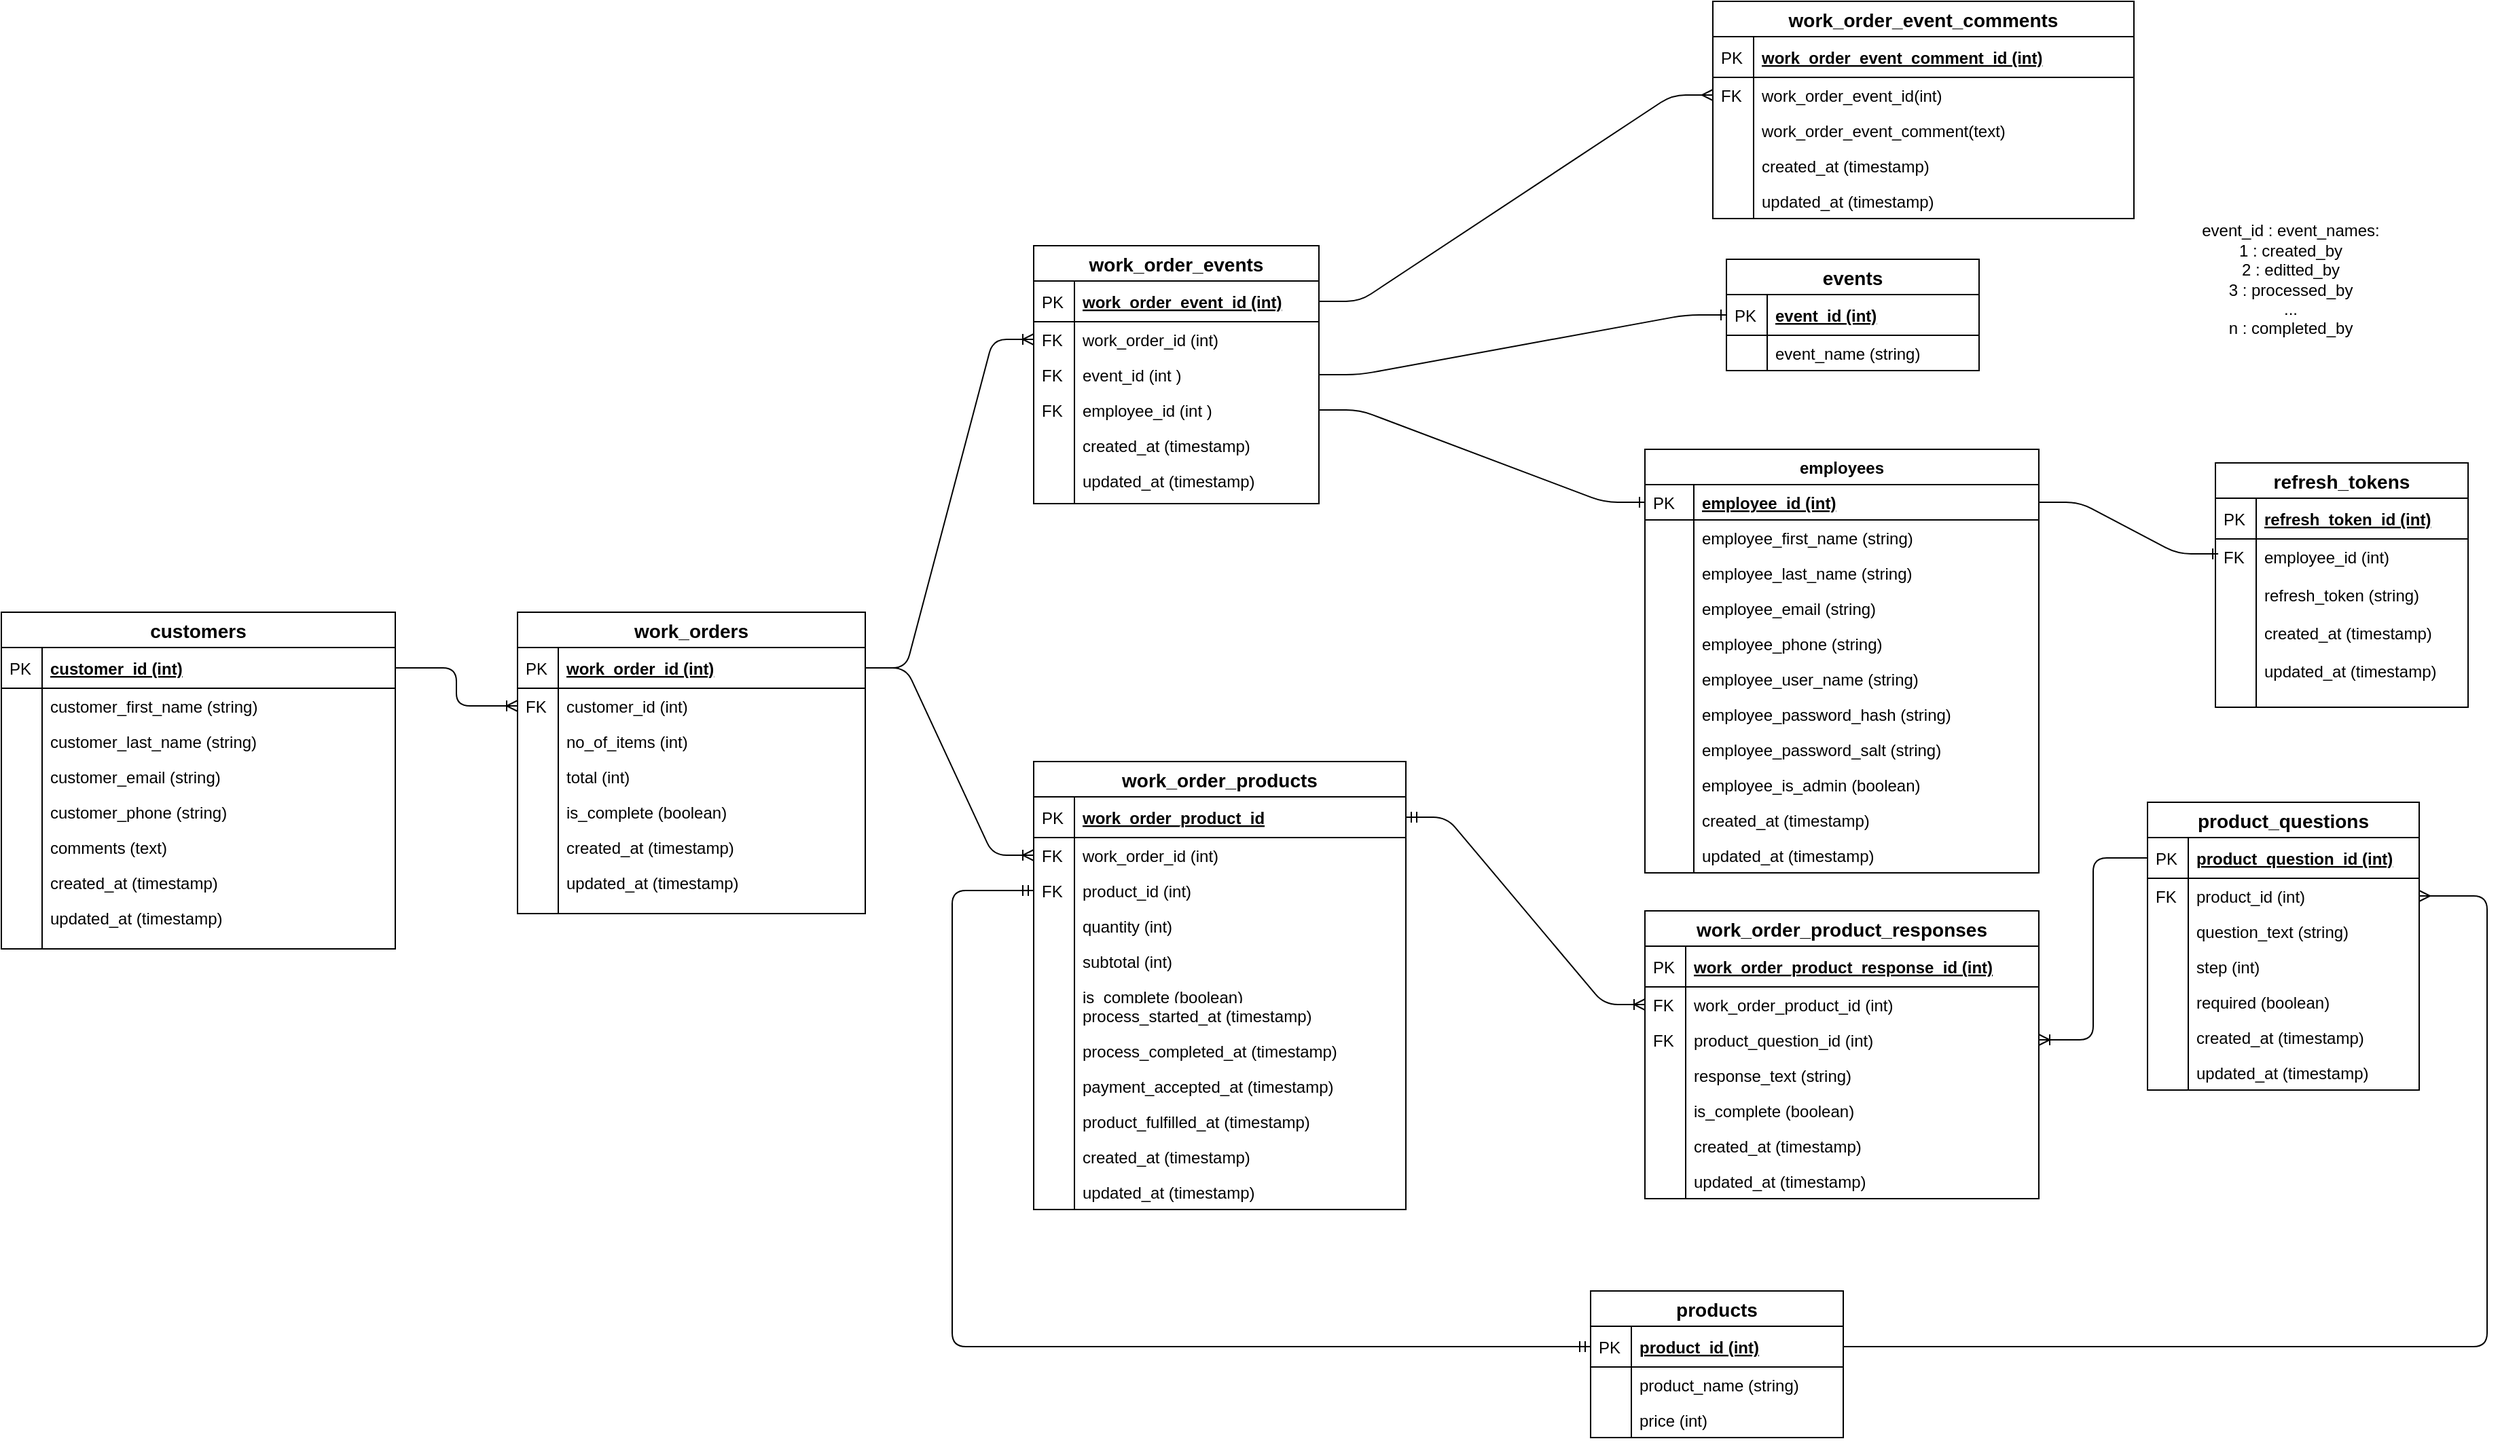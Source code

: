 <mxfile version="13.8.8" type="device"><diagram id="C5RBs43oDa-KdzZeNtuy" name="Page-1"><mxGraphModel dx="868" dy="2134" grid="1" gridSize="10" guides="1" tooltips="1" connect="1" arrows="1" fold="1" page="1" pageScale="1" pageWidth="1100" pageHeight="850" math="0" shadow="0"><root><mxCell id="WIyWlLk6GJQsqaUBKTNV-0"/><mxCell id="WIyWlLk6GJQsqaUBKTNV-1" parent="WIyWlLk6GJQsqaUBKTNV-0"/><mxCell id="YBxwKOf-ad6ODbEQZ5wu-7" value="" style="edgeStyle=orthogonalEdgeStyle;fontSize=12;html=1;endArrow=ERoneToMany;exitX=1;exitY=0.5;exitDx=0;exitDy=0;entryX=0;entryY=0.5;entryDx=0;entryDy=0;" parent="WIyWlLk6GJQsqaUBKTNV-1" source="umE3UGhZwKJjJ-_u1fFr-371" target="umE3UGhZwKJjJ-_u1fFr-386" edge="1"><mxGeometry width="100" height="100" relative="1" as="geometry"><mxPoint x="1130" y="-364" as="sourcePoint"/><mxPoint x="460" y="-824" as="targetPoint"/></mxGeometry></mxCell><mxCell id="YBxwKOf-ad6ODbEQZ5wu-50" value="" style="edgeStyle=entityRelationEdgeStyle;fontSize=12;html=1;endArrow=ERoneToMany;exitX=1;exitY=0.5;exitDx=0;exitDy=0;entryX=0;entryY=0.5;entryDx=0;entryDy=0;" parent="WIyWlLk6GJQsqaUBKTNV-1" source="umE3UGhZwKJjJ-_u1fFr-384" target="umE3UGhZwKJjJ-_u1fFr-96" edge="1"><mxGeometry width="100" height="100" relative="1" as="geometry"><mxPoint x="1020" y="-676" as="sourcePoint"/><mxPoint x="1320" y="-856" as="targetPoint"/></mxGeometry></mxCell><mxCell id="YBxwKOf-ad6ODbEQZ5wu-54" value="" style="edgeStyle=orthogonalEdgeStyle;fontSize=12;html=1;endArrow=ERmandOne;startArrow=ERmandOne;entryX=0;entryY=0.5;entryDx=0;entryDy=0;exitX=0;exitY=0.5;exitDx=0;exitDy=0;" parent="WIyWlLk6GJQsqaUBKTNV-1" source="umE3UGhZwKJjJ-_u1fFr-94" target="umE3UGhZwKJjJ-_u1fFr-208" edge="1"><mxGeometry width="100" height="100" relative="1" as="geometry"><mxPoint x="1400" y="-870" as="sourcePoint"/><mxPoint x="1146" y="-958" as="targetPoint"/><Array as="points"><mxPoint x="720" y="-975"/><mxPoint x="720" y="-639"/></Array></mxGeometry></mxCell><mxCell id="YBxwKOf-ad6ODbEQZ5wu-60" value="" style="edgeStyle=orthogonalEdgeStyle;fontSize=12;html=1;endArrow=ERmany;entryX=1;entryY=0.5;entryDx=0;entryDy=0;exitX=1;exitY=0.5;exitDx=0;exitDy=0;" parent="WIyWlLk6GJQsqaUBKTNV-1" source="umE3UGhZwKJjJ-_u1fFr-208" target="umE3UGhZwKJjJ-_u1fFr-132" edge="1"><mxGeometry width="100" height="100" relative="1" as="geometry"><mxPoint x="1424" y="-649" as="sourcePoint"/><mxPoint x="1524" y="-749" as="targetPoint"/><Array as="points"><mxPoint x="1850" y="-639"/><mxPoint x="1850" y="-971"/></Array></mxGeometry></mxCell><mxCell id="U6sDwRKWf04iI8xwfclS-16" value="event_id : event_names:&lt;br&gt;1 : created_by&lt;br&gt;2 : editted_by&lt;br&gt;3 : processed_by&lt;br&gt;...&lt;br&gt;n : completed_by" style="text;html=1;align=center;verticalAlign=middle;resizable=0;points=[];autosize=1;" parent="WIyWlLk6GJQsqaUBKTNV-1" vertex="1"><mxGeometry x="1630" y="-1470" width="150" height="90" as="geometry"/></mxCell><mxCell id="QwgyAqzUiuospJNzvhLa-45" value="" style="edgeStyle=entityRelationEdgeStyle;fontSize=12;html=1;endArrow=ERoneToMany;exitX=1;exitY=0.5;exitDx=0;exitDy=0;entryX=0;entryY=0.5;entryDx=0;entryDy=0;" parent="WIyWlLk6GJQsqaUBKTNV-1" source="umE3UGhZwKJjJ-_u1fFr-384" target="QwgyAqzUiuospJNzvhLa-27" edge="1"><mxGeometry width="100" height="100" relative="1" as="geometry"><mxPoint x="1046" y="-1137" as="sourcePoint"/><mxPoint x="1106" y="-861" as="targetPoint"/></mxGeometry></mxCell><mxCell id="QwgyAqzUiuospJNzvhLa-48" value="" style="edgeStyle=entityRelationEdgeStyle;fontSize=12;html=1;endArrow=ERone;endFill=1;entryX=0;entryY=0.5;entryDx=0;entryDy=0;exitX=1;exitY=0.5;exitDx=0;exitDy=0;" parent="WIyWlLk6GJQsqaUBKTNV-1" source="QwgyAqzUiuospJNzvhLa-29" target="QwgyAqzUiuospJNzvhLa-40" edge="1"><mxGeometry width="100" height="100" relative="1" as="geometry"><mxPoint x="1300" y="-940" as="sourcePoint"/><mxPoint x="1400" y="-1040" as="targetPoint"/></mxGeometry></mxCell><mxCell id="QwgyAqzUiuospJNzvhLa-66" value="" style="edgeStyle=entityRelationEdgeStyle;fontSize=12;html=1;endArrow=ERoneToMany;startArrow=ERmandOne;exitX=1;exitY=0.5;exitDx=0;exitDy=0;entryX=0;entryY=0.5;entryDx=0;entryDy=0;endFill=0;" parent="WIyWlLk6GJQsqaUBKTNV-1" source="umE3UGhZwKJjJ-_u1fFr-92" target="QwgyAqzUiuospJNzvhLa-58" edge="1"><mxGeometry width="100" height="100" relative="1" as="geometry"><mxPoint x="1390" y="-720" as="sourcePoint"/><mxPoint x="1520" y="-670" as="targetPoint"/></mxGeometry></mxCell><mxCell id="umE3UGhZwKJjJ-_u1fFr-383" value="work_orders" style="swimlane;fontStyle=1;childLayout=stackLayout;horizontal=1;startSize=26;horizontalStack=0;resizeParent=1;resizeParentMax=0;resizeLast=0;collapsible=1;marginBottom=0;align=center;fontSize=14;" parent="WIyWlLk6GJQsqaUBKTNV-1" vertex="1"><mxGeometry x="400" y="-1180" width="256" height="222" as="geometry"/></mxCell><mxCell id="umE3UGhZwKJjJ-_u1fFr-384" value="work_order_id (int)" style="shape=partialRectangle;top=0;left=0;right=0;bottom=1;align=left;verticalAlign=middle;fillColor=none;spacingLeft=34;spacingRight=4;overflow=hidden;rotatable=0;points=[[0,0.5],[1,0.5]];portConstraint=eastwest;dropTarget=0;fontStyle=5;fontSize=12;" parent="umE3UGhZwKJjJ-_u1fFr-383" vertex="1"><mxGeometry y="26" width="256" height="30" as="geometry"/></mxCell><mxCell id="umE3UGhZwKJjJ-_u1fFr-385" value="PK" style="shape=partialRectangle;top=0;left=0;bottom=0;fillColor=none;align=left;verticalAlign=middle;spacingLeft=4;spacingRight=4;overflow=hidden;rotatable=0;points=[];portConstraint=eastwest;part=1;fontSize=12;" parent="umE3UGhZwKJjJ-_u1fFr-384" vertex="1" connectable="0"><mxGeometry width="30" height="30" as="geometry"/></mxCell><mxCell id="umE3UGhZwKJjJ-_u1fFr-386" value="customer_id (int)" style="shape=partialRectangle;top=0;left=0;right=0;bottom=0;align=left;verticalAlign=top;fillColor=none;spacingLeft=34;spacingRight=4;overflow=hidden;rotatable=0;points=[[0,0.5],[1,0.5]];portConstraint=eastwest;dropTarget=0;fontSize=12;" parent="umE3UGhZwKJjJ-_u1fFr-383" vertex="1"><mxGeometry y="56" width="256" height="26" as="geometry"/></mxCell><mxCell id="umE3UGhZwKJjJ-_u1fFr-387" value="FK" style="shape=partialRectangle;top=0;left=0;bottom=0;fillColor=none;align=left;verticalAlign=top;spacingLeft=4;spacingRight=4;overflow=hidden;rotatable=0;points=[];portConstraint=eastwest;part=1;fontSize=12;" parent="umE3UGhZwKJjJ-_u1fFr-386" vertex="1" connectable="0"><mxGeometry width="30" height="26" as="geometry"/></mxCell><mxCell id="zLx5_pkPBZMt000PjN2G-0" value="no_of_items (int)" style="shape=partialRectangle;top=0;left=0;right=0;bottom=0;align=left;verticalAlign=top;fillColor=none;spacingLeft=34;spacingRight=4;overflow=hidden;rotatable=0;points=[[0,0.5],[1,0.5]];portConstraint=eastwest;dropTarget=0;fontSize=12;" parent="umE3UGhZwKJjJ-_u1fFr-383" vertex="1"><mxGeometry y="82" width="256" height="26" as="geometry"/></mxCell><mxCell id="zLx5_pkPBZMt000PjN2G-1" value="" style="shape=partialRectangle;top=0;left=0;bottom=0;fillColor=none;align=left;verticalAlign=top;spacingLeft=4;spacingRight=4;overflow=hidden;rotatable=0;points=[];portConstraint=eastwest;part=1;fontSize=12;" parent="zLx5_pkPBZMt000PjN2G-0" vertex="1" connectable="0"><mxGeometry width="30" height="26" as="geometry"/></mxCell><mxCell id="umE3UGhZwKJjJ-_u1fFr-392" value="total (int)" style="shape=partialRectangle;top=0;left=0;right=0;bottom=0;align=left;verticalAlign=top;fillColor=none;spacingLeft=34;spacingRight=4;overflow=hidden;rotatable=0;points=[[0,0.5],[1,0.5]];portConstraint=eastwest;dropTarget=0;fontSize=12;" parent="umE3UGhZwKJjJ-_u1fFr-383" vertex="1"><mxGeometry y="108" width="256" height="26" as="geometry"/></mxCell><mxCell id="umE3UGhZwKJjJ-_u1fFr-393" value="" style="shape=partialRectangle;top=0;left=0;bottom=0;fillColor=none;align=left;verticalAlign=top;spacingLeft=4;spacingRight=4;overflow=hidden;rotatable=0;points=[];portConstraint=eastwest;part=1;fontSize=12;" parent="umE3UGhZwKJjJ-_u1fFr-392" vertex="1" connectable="0"><mxGeometry width="30" height="26" as="geometry"/></mxCell><mxCell id="YBxwKOf-ad6ODbEQZ5wu-43" value="is_complete (boolean)" style="shape=partialRectangle;top=0;left=0;right=0;bottom=0;align=left;verticalAlign=top;fillColor=none;spacingLeft=34;spacingRight=4;overflow=hidden;rotatable=0;points=[[0,0.5],[1,0.5]];portConstraint=eastwest;dropTarget=0;fontSize=12;" parent="umE3UGhZwKJjJ-_u1fFr-383" vertex="1"><mxGeometry y="134" width="256" height="26" as="geometry"/></mxCell><mxCell id="YBxwKOf-ad6ODbEQZ5wu-44" value="" style="shape=partialRectangle;top=0;left=0;bottom=0;fillColor=none;align=left;verticalAlign=top;spacingLeft=4;spacingRight=4;overflow=hidden;rotatable=0;points=[];portConstraint=eastwest;part=1;fontSize=12;" parent="YBxwKOf-ad6ODbEQZ5wu-43" vertex="1" connectable="0"><mxGeometry width="30" height="26" as="geometry"/></mxCell><mxCell id="U6sDwRKWf04iI8xwfclS-5" value="created_at (timestamp)" style="shape=partialRectangle;top=0;left=0;right=0;bottom=0;align=left;verticalAlign=top;fillColor=none;spacingLeft=34;spacingRight=4;overflow=hidden;rotatable=0;points=[[0,0.5],[1,0.5]];portConstraint=eastwest;dropTarget=0;fontSize=12;" parent="umE3UGhZwKJjJ-_u1fFr-383" vertex="1"><mxGeometry y="160" width="256" height="26" as="geometry"/></mxCell><mxCell id="U6sDwRKWf04iI8xwfclS-6" value="" style="shape=partialRectangle;top=0;left=0;bottom=0;fillColor=none;align=left;verticalAlign=top;spacingLeft=4;spacingRight=4;overflow=hidden;rotatable=0;points=[];portConstraint=eastwest;part=1;fontSize=12;" parent="U6sDwRKWf04iI8xwfclS-5" vertex="1" connectable="0"><mxGeometry width="30" height="26" as="geometry"/></mxCell><mxCell id="zLx5_pkPBZMt000PjN2G-4" value="updated_at (timestamp)" style="shape=partialRectangle;top=0;left=0;right=0;bottom=0;align=left;verticalAlign=top;fillColor=none;spacingLeft=34;spacingRight=4;overflow=hidden;rotatable=0;points=[[0,0.5],[1,0.5]];portConstraint=eastwest;dropTarget=0;fontSize=12;" parent="umE3UGhZwKJjJ-_u1fFr-383" vertex="1"><mxGeometry y="186" width="256" height="26" as="geometry"/></mxCell><mxCell id="zLx5_pkPBZMt000PjN2G-5" value="" style="shape=partialRectangle;top=0;left=0;bottom=0;fillColor=none;align=left;verticalAlign=top;spacingLeft=4;spacingRight=4;overflow=hidden;rotatable=0;points=[];portConstraint=eastwest;part=1;fontSize=12;" parent="zLx5_pkPBZMt000PjN2G-4" vertex="1" connectable="0"><mxGeometry width="30" height="26" as="geometry"/></mxCell><mxCell id="umE3UGhZwKJjJ-_u1fFr-394" value="" style="shape=partialRectangle;top=0;left=0;right=0;bottom=0;align=left;verticalAlign=top;fillColor=none;spacingLeft=34;spacingRight=4;overflow=hidden;rotatable=0;points=[[0,0.5],[1,0.5]];portConstraint=eastwest;dropTarget=0;fontSize=12;" parent="umE3UGhZwKJjJ-_u1fFr-383" vertex="1"><mxGeometry y="212" width="256" height="10" as="geometry"/></mxCell><mxCell id="umE3UGhZwKJjJ-_u1fFr-395" value="" style="shape=partialRectangle;top=0;left=0;bottom=0;fillColor=none;align=left;verticalAlign=top;spacingLeft=4;spacingRight=4;overflow=hidden;rotatable=0;points=[];portConstraint=eastwest;part=1;fontSize=12;" parent="umE3UGhZwKJjJ-_u1fFr-394" vertex="1" connectable="0"><mxGeometry width="30" height="10" as="geometry"/></mxCell><mxCell id="umE3UGhZwKJjJ-_u1fFr-207" value="products" style="swimlane;fontStyle=1;childLayout=stackLayout;horizontal=1;startSize=26;horizontalStack=0;resizeParent=1;resizeParentMax=0;resizeLast=0;collapsible=1;marginBottom=0;align=center;fontSize=14;" parent="WIyWlLk6GJQsqaUBKTNV-1" vertex="1"><mxGeometry x="1190" y="-680" width="186" height="108" as="geometry"/></mxCell><mxCell id="umE3UGhZwKJjJ-_u1fFr-208" value="product_id (int)" style="shape=partialRectangle;top=0;left=0;right=0;bottom=1;align=left;verticalAlign=middle;fillColor=none;spacingLeft=34;spacingRight=4;overflow=hidden;rotatable=0;points=[[0,0.5],[1,0.5]];portConstraint=eastwest;dropTarget=0;fontStyle=5;fontSize=12;" parent="umE3UGhZwKJjJ-_u1fFr-207" vertex="1"><mxGeometry y="26" width="186" height="30" as="geometry"/></mxCell><mxCell id="umE3UGhZwKJjJ-_u1fFr-209" value="PK" style="shape=partialRectangle;top=0;left=0;bottom=0;fillColor=none;align=left;verticalAlign=middle;spacingLeft=4;spacingRight=4;overflow=hidden;rotatable=0;points=[];portConstraint=eastwest;part=1;fontSize=12;" parent="umE3UGhZwKJjJ-_u1fFr-208" vertex="1" connectable="0"><mxGeometry width="30" height="30" as="geometry"/></mxCell><mxCell id="umE3UGhZwKJjJ-_u1fFr-210" value="product_name (string)" style="shape=partialRectangle;top=0;left=0;right=0;bottom=0;align=left;verticalAlign=top;fillColor=none;spacingLeft=34;spacingRight=4;overflow=hidden;rotatable=0;points=[[0,0.5],[1,0.5]];portConstraint=eastwest;dropTarget=0;fontSize=12;" parent="umE3UGhZwKJjJ-_u1fFr-207" vertex="1"><mxGeometry y="56" width="186" height="26" as="geometry"/></mxCell><mxCell id="umE3UGhZwKJjJ-_u1fFr-211" value="" style="shape=partialRectangle;top=0;left=0;bottom=0;fillColor=none;align=left;verticalAlign=top;spacingLeft=4;spacingRight=4;overflow=hidden;rotatable=0;points=[];portConstraint=eastwest;part=1;fontSize=12;" parent="umE3UGhZwKJjJ-_u1fFr-210" vertex="1" connectable="0"><mxGeometry width="30" height="26" as="geometry"/></mxCell><mxCell id="umE3UGhZwKJjJ-_u1fFr-212" value="price (int)" style="shape=partialRectangle;top=0;left=0;right=0;bottom=0;align=left;verticalAlign=top;fillColor=none;spacingLeft=34;spacingRight=4;overflow=hidden;rotatable=0;points=[[0,0.5],[1,0.5]];portConstraint=eastwest;dropTarget=0;fontSize=12;" parent="umE3UGhZwKJjJ-_u1fFr-207" vertex="1"><mxGeometry y="82" width="186" height="26" as="geometry"/></mxCell><mxCell id="umE3UGhZwKJjJ-_u1fFr-213" value="" style="shape=partialRectangle;top=0;left=0;bottom=0;fillColor=none;align=left;verticalAlign=top;spacingLeft=4;spacingRight=4;overflow=hidden;rotatable=0;points=[];portConstraint=eastwest;part=1;fontSize=12;" parent="umE3UGhZwKJjJ-_u1fFr-212" vertex="1" connectable="0"><mxGeometry width="30" height="26" as="geometry"/></mxCell><mxCell id="umE3UGhZwKJjJ-_u1fFr-91" value="work_order_products" style="swimlane;fontStyle=1;childLayout=stackLayout;horizontal=1;startSize=26;horizontalStack=0;resizeParent=1;resizeParentMax=0;resizeLast=0;collapsible=1;marginBottom=0;align=center;fontSize=14;" parent="WIyWlLk6GJQsqaUBKTNV-1" vertex="1"><mxGeometry x="780" y="-1070" width="274" height="330" as="geometry"/></mxCell><mxCell id="umE3UGhZwKJjJ-_u1fFr-92" value="work_order_product_id" style="shape=partialRectangle;top=0;left=0;right=0;bottom=1;align=left;verticalAlign=middle;fillColor=none;spacingLeft=34;spacingRight=4;overflow=hidden;rotatable=0;points=[[0,0.5],[1,0.5]];portConstraint=eastwest;dropTarget=0;fontStyle=5;fontSize=12;" parent="umE3UGhZwKJjJ-_u1fFr-91" vertex="1"><mxGeometry y="26" width="274" height="30" as="geometry"/></mxCell><mxCell id="umE3UGhZwKJjJ-_u1fFr-93" value="PK" style="shape=partialRectangle;top=0;left=0;bottom=0;fillColor=none;align=left;verticalAlign=middle;spacingLeft=4;spacingRight=4;overflow=hidden;rotatable=0;points=[];portConstraint=eastwest;part=1;fontSize=12;" parent="umE3UGhZwKJjJ-_u1fFr-92" vertex="1" connectable="0"><mxGeometry width="30" height="30" as="geometry"/></mxCell><mxCell id="umE3UGhZwKJjJ-_u1fFr-96" value="work_order_id (int)" style="shape=partialRectangle;top=0;left=0;right=0;bottom=0;align=left;verticalAlign=top;fillColor=none;spacingLeft=34;spacingRight=4;overflow=hidden;rotatable=0;points=[[0,0.5],[1,0.5]];portConstraint=eastwest;dropTarget=0;fontSize=12;" parent="umE3UGhZwKJjJ-_u1fFr-91" vertex="1"><mxGeometry y="56" width="274" height="26" as="geometry"/></mxCell><mxCell id="umE3UGhZwKJjJ-_u1fFr-97" value="FK" style="shape=partialRectangle;top=0;left=0;bottom=0;fillColor=none;align=left;verticalAlign=top;spacingLeft=4;spacingRight=4;overflow=hidden;rotatable=0;points=[];portConstraint=eastwest;part=1;fontSize=12;" parent="umE3UGhZwKJjJ-_u1fFr-96" vertex="1" connectable="0"><mxGeometry width="30" height="26" as="geometry"/></mxCell><mxCell id="umE3UGhZwKJjJ-_u1fFr-94" value="product_id (int)" style="shape=partialRectangle;top=0;left=0;right=0;bottom=0;align=left;verticalAlign=top;fillColor=none;spacingLeft=34;spacingRight=4;overflow=hidden;rotatable=0;points=[[0,0.5],[1,0.5]];portConstraint=eastwest;dropTarget=0;fontSize=12;" parent="umE3UGhZwKJjJ-_u1fFr-91" vertex="1"><mxGeometry y="82" width="274" height="26" as="geometry"/></mxCell><mxCell id="umE3UGhZwKJjJ-_u1fFr-95" value="FK" style="shape=partialRectangle;top=0;left=0;bottom=0;fillColor=none;align=left;verticalAlign=top;spacingLeft=4;spacingRight=4;overflow=hidden;rotatable=0;points=[];portConstraint=eastwest;part=1;fontSize=12;" parent="umE3UGhZwKJjJ-_u1fFr-94" vertex="1" connectable="0"><mxGeometry width="30" height="26" as="geometry"/></mxCell><mxCell id="umE3UGhZwKJjJ-_u1fFr-98" value="quantity (int)" style="shape=partialRectangle;top=0;left=0;right=0;bottom=0;align=left;verticalAlign=top;fillColor=none;spacingLeft=34;spacingRight=4;overflow=hidden;rotatable=0;points=[[0,0.5],[1,0.5]];portConstraint=eastwest;dropTarget=0;fontSize=12;" parent="umE3UGhZwKJjJ-_u1fFr-91" vertex="1"><mxGeometry y="108" width="274" height="26" as="geometry"/></mxCell><mxCell id="umE3UGhZwKJjJ-_u1fFr-99" value="" style="shape=partialRectangle;top=0;left=0;bottom=0;fillColor=none;align=left;verticalAlign=top;spacingLeft=4;spacingRight=4;overflow=hidden;rotatable=0;points=[];portConstraint=eastwest;part=1;fontSize=12;" parent="umE3UGhZwKJjJ-_u1fFr-98" vertex="1" connectable="0"><mxGeometry width="30" height="26" as="geometry"/></mxCell><mxCell id="umE3UGhZwKJjJ-_u1fFr-102" value="subtotal (int)" style="shape=partialRectangle;top=0;left=0;right=0;bottom=0;align=left;verticalAlign=top;fillColor=none;spacingLeft=34;spacingRight=4;overflow=hidden;rotatable=0;points=[[0,0.5],[1,0.5]];portConstraint=eastwest;dropTarget=0;fontSize=12;" parent="umE3UGhZwKJjJ-_u1fFr-91" vertex="1"><mxGeometry y="134" width="274" height="26" as="geometry"/></mxCell><mxCell id="umE3UGhZwKJjJ-_u1fFr-103" value="" style="shape=partialRectangle;top=0;left=0;bottom=0;fillColor=none;align=left;verticalAlign=top;spacingLeft=4;spacingRight=4;overflow=hidden;rotatable=0;points=[];portConstraint=eastwest;part=1;fontSize=12;" parent="umE3UGhZwKJjJ-_u1fFr-102" vertex="1" connectable="0"><mxGeometry width="30" height="26" as="geometry"/></mxCell><mxCell id="U6sDwRKWf04iI8xwfclS-9" value="is_complete (boolean)" style="shape=partialRectangle;top=0;left=0;right=0;bottom=0;align=left;verticalAlign=top;fillColor=none;spacingLeft=34;spacingRight=4;overflow=hidden;rotatable=0;points=[[0,0.5],[1,0.5]];portConstraint=eastwest;dropTarget=0;fontSize=12;" parent="umE3UGhZwKJjJ-_u1fFr-91" vertex="1"><mxGeometry y="160" width="274" height="14" as="geometry"/></mxCell><mxCell id="U6sDwRKWf04iI8xwfclS-10" value="" style="shape=partialRectangle;top=0;left=0;bottom=0;fillColor=none;align=left;verticalAlign=top;spacingLeft=4;spacingRight=4;overflow=hidden;rotatable=0;points=[];portConstraint=eastwest;part=1;fontSize=12;" parent="U6sDwRKWf04iI8xwfclS-9" vertex="1" connectable="0"><mxGeometry width="30" height="14" as="geometry"/></mxCell><mxCell id="umE3UGhZwKJjJ-_u1fFr-104" value="process_started_at (timestamp)" style="shape=partialRectangle;top=0;left=0;right=0;bottom=0;align=left;verticalAlign=top;fillColor=none;spacingLeft=34;spacingRight=4;overflow=hidden;rotatable=0;points=[[0,0.5],[1,0.5]];portConstraint=eastwest;dropTarget=0;fontSize=12;" parent="umE3UGhZwKJjJ-_u1fFr-91" vertex="1"><mxGeometry y="174" width="274" height="26" as="geometry"/></mxCell><mxCell id="umE3UGhZwKJjJ-_u1fFr-105" value="" style="shape=partialRectangle;top=0;left=0;bottom=0;fillColor=none;align=left;verticalAlign=top;spacingLeft=4;spacingRight=4;overflow=hidden;rotatable=0;points=[];portConstraint=eastwest;part=1;fontSize=12;" parent="umE3UGhZwKJjJ-_u1fFr-104" vertex="1" connectable="0"><mxGeometry width="30" height="26" as="geometry"/></mxCell><mxCell id="YBxwKOf-ad6ODbEQZ5wu-37" value="process_completed_at (timestamp)" style="shape=partialRectangle;top=0;left=0;right=0;bottom=0;align=left;verticalAlign=top;fillColor=none;spacingLeft=34;spacingRight=4;overflow=hidden;rotatable=0;points=[[0,0.5],[1,0.5]];portConstraint=eastwest;dropTarget=0;fontSize=12;" parent="umE3UGhZwKJjJ-_u1fFr-91" vertex="1"><mxGeometry y="200" width="274" height="26" as="geometry"/></mxCell><mxCell id="YBxwKOf-ad6ODbEQZ5wu-38" value="" style="shape=partialRectangle;top=0;left=0;bottom=0;fillColor=none;align=left;verticalAlign=top;spacingLeft=4;spacingRight=4;overflow=hidden;rotatable=0;points=[];portConstraint=eastwest;part=1;fontSize=12;" parent="YBxwKOf-ad6ODbEQZ5wu-37" vertex="1" connectable="0"><mxGeometry width="30" height="26" as="geometry"/></mxCell><mxCell id="YBxwKOf-ad6ODbEQZ5wu-39" value="payment_accepted_at (timestamp)" style="shape=partialRectangle;top=0;left=0;right=0;bottom=0;align=left;verticalAlign=top;fillColor=none;spacingLeft=34;spacingRight=4;overflow=hidden;rotatable=0;points=[[0,0.5],[1,0.5]];portConstraint=eastwest;dropTarget=0;fontSize=12;" parent="umE3UGhZwKJjJ-_u1fFr-91" vertex="1"><mxGeometry y="226" width="274" height="26" as="geometry"/></mxCell><mxCell id="YBxwKOf-ad6ODbEQZ5wu-40" value="" style="shape=partialRectangle;top=0;left=0;bottom=0;fillColor=none;align=left;verticalAlign=top;spacingLeft=4;spacingRight=4;overflow=hidden;rotatable=0;points=[];portConstraint=eastwest;part=1;fontSize=12;" parent="YBxwKOf-ad6ODbEQZ5wu-39" vertex="1" connectable="0"><mxGeometry width="30" height="26" as="geometry"/></mxCell><mxCell id="YBxwKOf-ad6ODbEQZ5wu-41" value="product_fulfilled_at (timestamp)" style="shape=partialRectangle;top=0;left=0;right=0;bottom=0;align=left;verticalAlign=top;fillColor=none;spacingLeft=34;spacingRight=4;overflow=hidden;rotatable=0;points=[[0,0.5],[1,0.5]];portConstraint=eastwest;dropTarget=0;fontSize=12;" parent="umE3UGhZwKJjJ-_u1fFr-91" vertex="1"><mxGeometry y="252" width="274" height="26" as="geometry"/></mxCell><mxCell id="YBxwKOf-ad6ODbEQZ5wu-42" value="" style="shape=partialRectangle;top=0;left=0;bottom=0;fillColor=none;align=left;verticalAlign=top;spacingLeft=4;spacingRight=4;overflow=hidden;rotatable=0;points=[];portConstraint=eastwest;part=1;fontSize=12;" parent="YBxwKOf-ad6ODbEQZ5wu-41" vertex="1" connectable="0"><mxGeometry width="30" height="26" as="geometry"/></mxCell><mxCell id="YBxwKOf-ad6ODbEQZ5wu-8" value="created_at (timestamp)" style="shape=partialRectangle;top=0;left=0;right=0;bottom=0;align=left;verticalAlign=top;fillColor=none;spacingLeft=34;spacingRight=4;overflow=hidden;rotatable=0;points=[[0,0.5],[1,0.5]];portConstraint=eastwest;dropTarget=0;fontSize=12;" parent="umE3UGhZwKJjJ-_u1fFr-91" vertex="1"><mxGeometry y="278" width="274" height="26" as="geometry"/></mxCell><mxCell id="YBxwKOf-ad6ODbEQZ5wu-9" value="" style="shape=partialRectangle;top=0;left=0;bottom=0;fillColor=none;align=left;verticalAlign=top;spacingLeft=4;spacingRight=4;overflow=hidden;rotatable=0;points=[];portConstraint=eastwest;part=1;fontSize=12;" parent="YBxwKOf-ad6ODbEQZ5wu-8" vertex="1" connectable="0"><mxGeometry width="30" height="26" as="geometry"/></mxCell><mxCell id="umE3UGhZwKJjJ-_u1fFr-106" value="updated_at (timestamp)" style="shape=partialRectangle;top=0;left=0;right=0;bottom=0;align=left;verticalAlign=top;fillColor=none;spacingLeft=34;spacingRight=4;overflow=hidden;rotatable=0;points=[[0,0.5],[1,0.5]];portConstraint=eastwest;dropTarget=0;fontSize=12;" parent="umE3UGhZwKJjJ-_u1fFr-91" vertex="1"><mxGeometry y="304" width="274" height="26" as="geometry"/></mxCell><mxCell id="umE3UGhZwKJjJ-_u1fFr-107" value="" style="shape=partialRectangle;top=0;left=0;bottom=0;fillColor=none;align=left;verticalAlign=top;spacingLeft=4;spacingRight=4;overflow=hidden;rotatable=0;points=[];portConstraint=eastwest;part=1;fontSize=12;" parent="umE3UGhZwKJjJ-_u1fFr-106" vertex="1" connectable="0"><mxGeometry width="30" height="26" as="geometry"/></mxCell><mxCell id="umE3UGhZwKJjJ-_u1fFr-129" value="product_questions" style="swimlane;fontStyle=1;childLayout=stackLayout;horizontal=1;startSize=26;horizontalStack=0;resizeParent=1;resizeParentMax=0;resizeLast=0;collapsible=1;marginBottom=0;align=center;fontSize=14;" parent="WIyWlLk6GJQsqaUBKTNV-1" vertex="1"><mxGeometry x="1600" y="-1040" width="200" height="212" as="geometry"><mxRectangle x="330" y="-560" width="160" height="26" as="alternateBounds"/></mxGeometry></mxCell><mxCell id="umE3UGhZwKJjJ-_u1fFr-130" value="product_question_id (int)" style="shape=partialRectangle;top=0;left=0;right=0;bottom=1;align=left;verticalAlign=middle;fillColor=none;spacingLeft=34;spacingRight=4;overflow=hidden;rotatable=0;points=[[0,0.5],[1,0.5]];portConstraint=eastwest;dropTarget=0;fontStyle=5;fontSize=12;" parent="umE3UGhZwKJjJ-_u1fFr-129" vertex="1"><mxGeometry y="26" width="200" height="30" as="geometry"/></mxCell><mxCell id="umE3UGhZwKJjJ-_u1fFr-131" value="PK" style="shape=partialRectangle;top=0;left=0;bottom=0;fillColor=none;align=left;verticalAlign=middle;spacingLeft=4;spacingRight=4;overflow=hidden;rotatable=0;points=[];portConstraint=eastwest;part=1;fontSize=12;" parent="umE3UGhZwKJjJ-_u1fFr-130" vertex="1" connectable="0"><mxGeometry width="30" height="30" as="geometry"/></mxCell><mxCell id="umE3UGhZwKJjJ-_u1fFr-132" value="product_id (int)" style="shape=partialRectangle;top=0;left=0;right=0;bottom=0;align=left;verticalAlign=top;fillColor=none;spacingLeft=34;spacingRight=4;overflow=hidden;rotatable=0;points=[[0,0.5],[1,0.5]];portConstraint=eastwest;dropTarget=0;fontSize=12;" parent="umE3UGhZwKJjJ-_u1fFr-129" vertex="1"><mxGeometry y="56" width="200" height="26" as="geometry"/></mxCell><mxCell id="umE3UGhZwKJjJ-_u1fFr-133" value="FK" style="shape=partialRectangle;top=0;left=0;bottom=0;fillColor=none;align=left;verticalAlign=top;spacingLeft=4;spacingRight=4;overflow=hidden;rotatable=0;points=[];portConstraint=eastwest;part=1;fontSize=12;" parent="umE3UGhZwKJjJ-_u1fFr-132" vertex="1" connectable="0"><mxGeometry width="30" height="26" as="geometry"/></mxCell><mxCell id="umE3UGhZwKJjJ-_u1fFr-134" value="question_text (string)" style="shape=partialRectangle;top=0;left=0;right=0;bottom=0;align=left;verticalAlign=top;fillColor=none;spacingLeft=34;spacingRight=4;overflow=hidden;rotatable=0;points=[[0,0.5],[1,0.5]];portConstraint=eastwest;dropTarget=0;fontSize=12;" parent="umE3UGhZwKJjJ-_u1fFr-129" vertex="1"><mxGeometry y="82" width="200" height="26" as="geometry"/></mxCell><mxCell id="umE3UGhZwKJjJ-_u1fFr-135" value="" style="shape=partialRectangle;top=0;left=0;bottom=0;fillColor=none;align=left;verticalAlign=top;spacingLeft=4;spacingRight=4;overflow=hidden;rotatable=0;points=[];portConstraint=eastwest;part=1;fontSize=12;" parent="umE3UGhZwKJjJ-_u1fFr-134" vertex="1" connectable="0"><mxGeometry width="30" height="26" as="geometry"/></mxCell><mxCell id="umE3UGhZwKJjJ-_u1fFr-136" value="step (int)" style="shape=partialRectangle;top=0;left=0;right=0;bottom=0;align=left;verticalAlign=top;fillColor=none;spacingLeft=34;spacingRight=4;overflow=hidden;rotatable=0;points=[[0,0.5],[1,0.5]];portConstraint=eastwest;dropTarget=0;fontSize=12;" parent="umE3UGhZwKJjJ-_u1fFr-129" vertex="1"><mxGeometry y="108" width="200" height="26" as="geometry"/></mxCell><mxCell id="umE3UGhZwKJjJ-_u1fFr-137" value="" style="shape=partialRectangle;top=0;left=0;bottom=0;fillColor=none;align=left;verticalAlign=top;spacingLeft=4;spacingRight=4;overflow=hidden;rotatable=0;points=[];portConstraint=eastwest;part=1;fontSize=12;" parent="umE3UGhZwKJjJ-_u1fFr-136" vertex="1" connectable="0"><mxGeometry width="30" height="26" as="geometry"/></mxCell><mxCell id="umE3UGhZwKJjJ-_u1fFr-140" value="required (boolean)" style="shape=partialRectangle;top=0;left=0;right=0;bottom=0;align=left;verticalAlign=top;fillColor=none;spacingLeft=34;spacingRight=4;overflow=hidden;rotatable=0;points=[[0,0.5],[1,0.5]];portConstraint=eastwest;dropTarget=0;fontSize=12;" parent="umE3UGhZwKJjJ-_u1fFr-129" vertex="1"><mxGeometry y="134" width="200" height="26" as="geometry"/></mxCell><mxCell id="umE3UGhZwKJjJ-_u1fFr-141" value="" style="shape=partialRectangle;top=0;left=0;bottom=0;fillColor=none;align=left;verticalAlign=top;spacingLeft=4;spacingRight=4;overflow=hidden;rotatable=0;points=[];portConstraint=eastwest;part=1;fontSize=12;" parent="umE3UGhZwKJjJ-_u1fFr-140" vertex="1" connectable="0"><mxGeometry width="30" height="26" as="geometry"/></mxCell><mxCell id="umE3UGhZwKJjJ-_u1fFr-142" value="created_at (timestamp)" style="shape=partialRectangle;top=0;left=0;right=0;bottom=0;align=left;verticalAlign=top;fillColor=none;spacingLeft=34;spacingRight=4;overflow=hidden;rotatable=0;points=[[0,0.5],[1,0.5]];portConstraint=eastwest;dropTarget=0;fontSize=12;" parent="umE3UGhZwKJjJ-_u1fFr-129" vertex="1"><mxGeometry y="160" width="200" height="26" as="geometry"/></mxCell><mxCell id="umE3UGhZwKJjJ-_u1fFr-143" value="" style="shape=partialRectangle;top=0;left=0;bottom=0;fillColor=none;align=left;verticalAlign=top;spacingLeft=4;spacingRight=4;overflow=hidden;rotatable=0;points=[];portConstraint=eastwest;part=1;fontSize=12;" parent="umE3UGhZwKJjJ-_u1fFr-142" vertex="1" connectable="0"><mxGeometry width="30" height="26" as="geometry"/></mxCell><mxCell id="umE3UGhZwKJjJ-_u1fFr-144" value="updated_at (timestamp)" style="shape=partialRectangle;top=0;left=0;right=0;bottom=0;align=left;verticalAlign=top;fillColor=none;spacingLeft=34;spacingRight=4;overflow=hidden;rotatable=0;points=[[0,0.5],[1,0.5]];portConstraint=eastwest;dropTarget=0;fontSize=12;" parent="umE3UGhZwKJjJ-_u1fFr-129" vertex="1"><mxGeometry y="186" width="200" height="26" as="geometry"/></mxCell><mxCell id="umE3UGhZwKJjJ-_u1fFr-145" value="" style="shape=partialRectangle;top=0;left=0;bottom=0;fillColor=none;align=left;verticalAlign=top;spacingLeft=4;spacingRight=4;overflow=hidden;rotatable=0;points=[];portConstraint=eastwest;part=1;fontSize=12;" parent="umE3UGhZwKJjJ-_u1fFr-144" vertex="1" connectable="0"><mxGeometry width="30" height="26" as="geometry"/></mxCell><mxCell id="QlFjwKLyIKpcLPx1aFZE-0" value="" style="edgeStyle=orthogonalEdgeStyle;fontSize=12;html=1;endArrow=ERoneToMany;exitX=0;exitY=0.5;exitDx=0;exitDy=0;entryX=1;entryY=0.5;entryDx=0;entryDy=0;" parent="WIyWlLk6GJQsqaUBKTNV-1" source="umE3UGhZwKJjJ-_u1fFr-130" target="QwgyAqzUiuospJNzvhLa-67" edge="1"><mxGeometry width="100" height="100" relative="1" as="geometry"><mxPoint x="1210" y="-970" as="sourcePoint"/><mxPoint x="1310" y="-1070" as="targetPoint"/></mxGeometry></mxCell><mxCell id="umE3UGhZwKJjJ-_u1fFr-370" value="customers" style="swimlane;fontStyle=1;childLayout=stackLayout;horizontal=1;startSize=26;horizontalStack=0;resizeParent=1;resizeParentMax=0;resizeLast=0;collapsible=1;marginBottom=0;align=center;fontSize=14;" parent="WIyWlLk6GJQsqaUBKTNV-1" vertex="1"><mxGeometry x="20" y="-1180" width="290" height="248" as="geometry"><mxRectangle x="30" y="-770" width="100" height="26" as="alternateBounds"/></mxGeometry></mxCell><mxCell id="umE3UGhZwKJjJ-_u1fFr-371" value="customer_id (int)" style="shape=partialRectangle;top=0;left=0;right=0;bottom=1;align=left;verticalAlign=middle;fillColor=none;spacingLeft=34;spacingRight=4;overflow=hidden;rotatable=0;points=[[0,0.5],[1,0.5]];portConstraint=eastwest;dropTarget=0;fontStyle=5;fontSize=12;" parent="umE3UGhZwKJjJ-_u1fFr-370" vertex="1"><mxGeometry y="26" width="290" height="30" as="geometry"/></mxCell><mxCell id="umE3UGhZwKJjJ-_u1fFr-372" value="PK" style="shape=partialRectangle;top=0;left=0;bottom=0;fillColor=none;align=left;verticalAlign=middle;spacingLeft=4;spacingRight=4;overflow=hidden;rotatable=0;points=[];portConstraint=eastwest;part=1;fontSize=12;" parent="umE3UGhZwKJjJ-_u1fFr-371" vertex="1" connectable="0"><mxGeometry width="30" height="30" as="geometry"/></mxCell><mxCell id="umE3UGhZwKJjJ-_u1fFr-373" value="customer_first_name (string)" style="shape=partialRectangle;top=0;left=0;right=0;bottom=0;align=left;verticalAlign=top;fillColor=none;spacingLeft=34;spacingRight=4;overflow=hidden;rotatable=0;points=[[0,0.5],[1,0.5]];portConstraint=eastwest;dropTarget=0;fontSize=12;" parent="umE3UGhZwKJjJ-_u1fFr-370" vertex="1"><mxGeometry y="56" width="290" height="26" as="geometry"/></mxCell><mxCell id="umE3UGhZwKJjJ-_u1fFr-374" value="" style="shape=partialRectangle;top=0;left=0;bottom=0;fillColor=none;align=left;verticalAlign=top;spacingLeft=4;spacingRight=4;overflow=hidden;rotatable=0;points=[];portConstraint=eastwest;part=1;fontSize=12;" parent="umE3UGhZwKJjJ-_u1fFr-373" vertex="1" connectable="0"><mxGeometry width="30" height="26" as="geometry"/></mxCell><mxCell id="umE3UGhZwKJjJ-_u1fFr-375" value="customer_last_name (string)" style="shape=partialRectangle;top=0;left=0;right=0;bottom=0;align=left;verticalAlign=top;fillColor=none;spacingLeft=34;spacingRight=4;overflow=hidden;rotatable=0;points=[[0,0.5],[1,0.5]];portConstraint=eastwest;dropTarget=0;fontSize=12;" parent="umE3UGhZwKJjJ-_u1fFr-370" vertex="1"><mxGeometry y="82" width="290" height="26" as="geometry"/></mxCell><mxCell id="umE3UGhZwKJjJ-_u1fFr-376" value="" style="shape=partialRectangle;top=0;left=0;bottom=0;fillColor=none;align=left;verticalAlign=top;spacingLeft=4;spacingRight=4;overflow=hidden;rotatable=0;points=[];portConstraint=eastwest;part=1;fontSize=12;" parent="umE3UGhZwKJjJ-_u1fFr-375" vertex="1" connectable="0"><mxGeometry width="30" height="26" as="geometry"/></mxCell><mxCell id="umE3UGhZwKJjJ-_u1fFr-377" value="customer_email (string)" style="shape=partialRectangle;top=0;left=0;right=0;bottom=0;align=left;verticalAlign=top;fillColor=none;spacingLeft=34;spacingRight=4;overflow=hidden;rotatable=0;points=[[0,0.5],[1,0.5]];portConstraint=eastwest;dropTarget=0;fontSize=12;" parent="umE3UGhZwKJjJ-_u1fFr-370" vertex="1"><mxGeometry y="108" width="290" height="26" as="geometry"/></mxCell><mxCell id="umE3UGhZwKJjJ-_u1fFr-378" value="" style="shape=partialRectangle;top=0;left=0;bottom=0;fillColor=none;align=left;verticalAlign=top;spacingLeft=4;spacingRight=4;overflow=hidden;rotatable=0;points=[];portConstraint=eastwest;part=1;fontSize=12;" parent="umE3UGhZwKJjJ-_u1fFr-377" vertex="1" connectable="0"><mxGeometry width="30" height="26" as="geometry"/></mxCell><mxCell id="umE3UGhZwKJjJ-_u1fFr-379" value="customer_phone (string)" style="shape=partialRectangle;top=0;left=0;right=0;bottom=0;align=left;verticalAlign=top;fillColor=none;spacingLeft=34;spacingRight=4;overflow=hidden;rotatable=0;points=[[0,0.5],[1,0.5]];portConstraint=eastwest;dropTarget=0;fontSize=12;" parent="umE3UGhZwKJjJ-_u1fFr-370" vertex="1"><mxGeometry y="134" width="290" height="26" as="geometry"/></mxCell><mxCell id="umE3UGhZwKJjJ-_u1fFr-380" value="" style="shape=partialRectangle;top=0;left=0;bottom=0;fillColor=none;align=left;verticalAlign=top;spacingLeft=4;spacingRight=4;overflow=hidden;rotatable=0;points=[];portConstraint=eastwest;part=1;fontSize=12;" parent="umE3UGhZwKJjJ-_u1fFr-379" vertex="1" connectable="0"><mxGeometry width="30" height="26" as="geometry"/></mxCell><mxCell id="QwgyAqzUiuospJNzvhLa-19" value="comments (text)" style="shape=partialRectangle;top=0;left=0;right=0;bottom=0;align=left;verticalAlign=top;fillColor=none;spacingLeft=34;spacingRight=4;overflow=hidden;rotatable=0;points=[[0,0.5],[1,0.5]];portConstraint=eastwest;dropTarget=0;fontSize=12;" parent="umE3UGhZwKJjJ-_u1fFr-370" vertex="1"><mxGeometry y="160" width="290" height="26" as="geometry"/></mxCell><mxCell id="QwgyAqzUiuospJNzvhLa-20" value="" style="shape=partialRectangle;top=0;left=0;bottom=0;fillColor=none;align=left;verticalAlign=top;spacingLeft=4;spacingRight=4;overflow=hidden;rotatable=0;points=[];portConstraint=eastwest;part=1;fontSize=12;" parent="QwgyAqzUiuospJNzvhLa-19" vertex="1" connectable="0"><mxGeometry width="30" height="26" as="geometry"/></mxCell><mxCell id="U6sDwRKWf04iI8xwfclS-0" value="created_at (timestamp)" style="shape=partialRectangle;top=0;left=0;right=0;bottom=0;align=left;verticalAlign=top;fillColor=none;spacingLeft=34;spacingRight=4;overflow=hidden;rotatable=0;points=[[0,0.5],[1,0.5]];portConstraint=eastwest;dropTarget=0;fontSize=12;" parent="umE3UGhZwKJjJ-_u1fFr-370" vertex="1"><mxGeometry y="186" width="290" height="26" as="geometry"/></mxCell><mxCell id="U6sDwRKWf04iI8xwfclS-1" value="" style="shape=partialRectangle;top=0;left=0;bottom=0;fillColor=none;align=left;verticalAlign=top;spacingLeft=4;spacingRight=4;overflow=hidden;rotatable=0;points=[];portConstraint=eastwest;part=1;fontSize=12;" parent="U6sDwRKWf04iI8xwfclS-0" vertex="1" connectable="0"><mxGeometry width="30" height="26" as="geometry"/></mxCell><mxCell id="U6sDwRKWf04iI8xwfclS-2" value="updated_at (timestamp)" style="shape=partialRectangle;top=0;left=0;right=0;bottom=0;align=left;verticalAlign=top;fillColor=none;spacingLeft=34;spacingRight=4;overflow=hidden;rotatable=0;points=[[0,0.5],[1,0.5]];portConstraint=eastwest;dropTarget=0;fontSize=12;" parent="umE3UGhZwKJjJ-_u1fFr-370" vertex="1"><mxGeometry y="212" width="290" height="26" as="geometry"/></mxCell><mxCell id="U6sDwRKWf04iI8xwfclS-3" value="" style="shape=partialRectangle;top=0;left=0;bottom=0;fillColor=none;align=left;verticalAlign=top;spacingLeft=4;spacingRight=4;overflow=hidden;rotatable=0;points=[];portConstraint=eastwest;part=1;fontSize=12;" parent="U6sDwRKWf04iI8xwfclS-2" vertex="1" connectable="0"><mxGeometry width="30" height="26" as="geometry"/></mxCell><mxCell id="umE3UGhZwKJjJ-_u1fFr-381" value="" style="shape=partialRectangle;top=0;left=0;right=0;bottom=0;align=left;verticalAlign=top;fillColor=none;spacingLeft=34;spacingRight=4;overflow=hidden;rotatable=0;points=[[0,0.5],[1,0.5]];portConstraint=eastwest;dropTarget=0;fontSize=12;" parent="umE3UGhZwKJjJ-_u1fFr-370" vertex="1"><mxGeometry y="238" width="290" height="10" as="geometry"/></mxCell><mxCell id="umE3UGhZwKJjJ-_u1fFr-382" value="" style="shape=partialRectangle;top=0;left=0;bottom=0;fillColor=none;align=left;verticalAlign=top;spacingLeft=4;spacingRight=4;overflow=hidden;rotatable=0;points=[];portConstraint=eastwest;part=1;fontSize=12;" parent="umE3UGhZwKJjJ-_u1fFr-381" vertex="1" connectable="0"><mxGeometry width="30" height="10" as="geometry"/></mxCell><mxCell id="QwgyAqzUiuospJNzvhLa-24" value="work_order_events" style="swimlane;fontStyle=1;childLayout=stackLayout;horizontal=1;startSize=26;horizontalStack=0;resizeParent=1;resizeParentMax=0;resizeLast=0;collapsible=1;marginBottom=0;align=center;fontSize=14;" parent="WIyWlLk6GJQsqaUBKTNV-1" vertex="1"><mxGeometry x="780" y="-1450" width="210" height="190" as="geometry"/></mxCell><mxCell id="QwgyAqzUiuospJNzvhLa-25" value="work_order_event_id (int)" style="shape=partialRectangle;top=0;left=0;right=0;bottom=1;align=left;verticalAlign=middle;fillColor=none;spacingLeft=34;spacingRight=4;overflow=hidden;rotatable=0;points=[[0,0.5],[1,0.5]];portConstraint=eastwest;dropTarget=0;fontStyle=5;fontSize=12;" parent="QwgyAqzUiuospJNzvhLa-24" vertex="1"><mxGeometry y="26" width="210" height="30" as="geometry"/></mxCell><mxCell id="QwgyAqzUiuospJNzvhLa-26" value="PK" style="shape=partialRectangle;top=0;left=0;bottom=0;fillColor=none;align=left;verticalAlign=middle;spacingLeft=4;spacingRight=4;overflow=hidden;rotatable=0;points=[];portConstraint=eastwest;part=1;fontSize=12;" parent="QwgyAqzUiuospJNzvhLa-25" vertex="1" connectable="0"><mxGeometry width="30" height="30" as="geometry"/></mxCell><mxCell id="QwgyAqzUiuospJNzvhLa-27" value="work_order_id (int)" style="shape=partialRectangle;top=0;left=0;right=0;bottom=0;align=left;verticalAlign=top;fillColor=none;spacingLeft=34;spacingRight=4;overflow=hidden;rotatable=0;points=[[0,0.5],[1,0.5]];portConstraint=eastwest;dropTarget=0;fontSize=12;" parent="QwgyAqzUiuospJNzvhLa-24" vertex="1"><mxGeometry y="56" width="210" height="26" as="geometry"/></mxCell><mxCell id="QwgyAqzUiuospJNzvhLa-28" value="FK" style="shape=partialRectangle;top=0;left=0;bottom=0;fillColor=none;align=left;verticalAlign=top;spacingLeft=4;spacingRight=4;overflow=hidden;rotatable=0;points=[];portConstraint=eastwest;part=1;fontSize=12;" parent="QwgyAqzUiuospJNzvhLa-27" vertex="1" connectable="0"><mxGeometry width="30" height="26" as="geometry"/></mxCell><mxCell id="QwgyAqzUiuospJNzvhLa-29" value="event_id (int )" style="shape=partialRectangle;top=0;left=0;right=0;bottom=0;align=left;verticalAlign=top;fillColor=none;spacingLeft=34;spacingRight=4;overflow=hidden;rotatable=0;points=[[0,0.5],[1,0.5]];portConstraint=eastwest;dropTarget=0;fontSize=12;" parent="QwgyAqzUiuospJNzvhLa-24" vertex="1"><mxGeometry y="82" width="210" height="26" as="geometry"/></mxCell><mxCell id="QwgyAqzUiuospJNzvhLa-30" value="FK" style="shape=partialRectangle;top=0;left=0;bottom=0;fillColor=none;align=left;verticalAlign=top;spacingLeft=4;spacingRight=4;overflow=hidden;rotatable=0;points=[];portConstraint=eastwest;part=1;fontSize=12;" parent="QwgyAqzUiuospJNzvhLa-29" vertex="1" connectable="0"><mxGeometry width="30" height="26" as="geometry"/></mxCell><mxCell id="QwgyAqzUiuospJNzvhLa-31" value="employee_id (int )" style="shape=partialRectangle;top=0;left=0;right=0;bottom=0;align=left;verticalAlign=top;fillColor=none;spacingLeft=34;spacingRight=4;overflow=hidden;rotatable=0;points=[[0,0.5],[1,0.5]];portConstraint=eastwest;dropTarget=0;fontSize=12;" parent="QwgyAqzUiuospJNzvhLa-24" vertex="1"><mxGeometry y="108" width="210" height="26" as="geometry"/></mxCell><mxCell id="QwgyAqzUiuospJNzvhLa-32" value="FK" style="shape=partialRectangle;top=0;left=0;bottom=0;fillColor=none;align=left;verticalAlign=top;spacingLeft=4;spacingRight=4;overflow=hidden;rotatable=0;points=[];portConstraint=eastwest;part=1;fontSize=12;" parent="QwgyAqzUiuospJNzvhLa-31" vertex="1" connectable="0"><mxGeometry width="30" height="26" as="geometry"/></mxCell><mxCell id="QwgyAqzUiuospJNzvhLa-35" value="created_at (timestamp)" style="shape=partialRectangle;top=0;left=0;right=0;bottom=0;align=left;verticalAlign=top;fillColor=none;spacingLeft=34;spacingRight=4;overflow=hidden;rotatable=0;points=[[0,0.5],[1,0.5]];portConstraint=eastwest;dropTarget=0;fontSize=12;" parent="QwgyAqzUiuospJNzvhLa-24" vertex="1"><mxGeometry y="134" width="210" height="26" as="geometry"/></mxCell><mxCell id="QwgyAqzUiuospJNzvhLa-36" value="" style="shape=partialRectangle;top=0;left=0;bottom=0;fillColor=none;align=left;verticalAlign=top;spacingLeft=4;spacingRight=4;overflow=hidden;rotatable=0;points=[];portConstraint=eastwest;part=1;fontSize=12;" parent="QwgyAqzUiuospJNzvhLa-35" vertex="1" connectable="0"><mxGeometry width="30" height="26" as="geometry"/></mxCell><mxCell id="QwgyAqzUiuospJNzvhLa-37" value="updated_at (timestamp)" style="shape=partialRectangle;top=0;left=0;right=0;bottom=0;align=left;verticalAlign=top;fillColor=none;spacingLeft=34;spacingRight=4;overflow=hidden;rotatable=0;points=[[0,0.5],[1,0.5]];portConstraint=eastwest;dropTarget=0;fontSize=12;" parent="QwgyAqzUiuospJNzvhLa-24" vertex="1"><mxGeometry y="160" width="210" height="26" as="geometry"/></mxCell><mxCell id="QwgyAqzUiuospJNzvhLa-38" value="" style="shape=partialRectangle;top=0;left=0;bottom=0;fillColor=none;align=left;verticalAlign=top;spacingLeft=4;spacingRight=4;overflow=hidden;rotatable=0;points=[];portConstraint=eastwest;part=1;fontSize=12;" parent="QwgyAqzUiuospJNzvhLa-37" vertex="1" connectable="0"><mxGeometry width="30" height="26" as="geometry"/></mxCell><mxCell id="QwgyAqzUiuospJNzvhLa-33" value="" style="shape=partialRectangle;top=0;left=0;right=0;bottom=0;align=left;verticalAlign=top;fillColor=none;spacingLeft=34;spacingRight=4;overflow=hidden;rotatable=0;points=[[0,0.5],[1,0.5]];portConstraint=eastwest;dropTarget=0;fontSize=12;" parent="QwgyAqzUiuospJNzvhLa-24" vertex="1"><mxGeometry y="186" width="210" height="4" as="geometry"/></mxCell><mxCell id="QwgyAqzUiuospJNzvhLa-34" value="" style="shape=partialRectangle;top=0;left=0;bottom=0;fillColor=none;align=left;verticalAlign=top;spacingLeft=4;spacingRight=4;overflow=hidden;rotatable=0;points=[];portConstraint=eastwest;part=1;fontSize=12;" parent="QwgyAqzUiuospJNzvhLa-33" vertex="1" connectable="0"><mxGeometry width="30" height="4" as="geometry"/></mxCell><mxCell id="I6-b5_BTnjkg5Q2h8IhG-2" value="" style="edgeStyle=entityRelationEdgeStyle;fontSize=12;html=1;endArrow=ERone;endFill=1;entryX=0;entryY=0.5;entryDx=0;entryDy=0;exitX=1;exitY=0.5;exitDx=0;exitDy=0;" parent="WIyWlLk6GJQsqaUBKTNV-1" source="QwgyAqzUiuospJNzvhLa-31" target="umE3UGhZwKJjJ-_u1fFr-352" edge="1"><mxGeometry width="100" height="100" relative="1" as="geometry"><mxPoint x="1080" y="-1280" as="sourcePoint"/><mxPoint x="1180" y="-1380" as="targetPoint"/></mxGeometry></mxCell><mxCell id="89FXeepVklYk2Zain8NV-0" value="" style="edgeStyle=entityRelationEdgeStyle;fontSize=12;html=1;endArrow=ERmany;exitX=1;exitY=0.5;exitDx=0;exitDy=0;entryX=0;entryY=0.5;entryDx=0;entryDy=0;" parent="WIyWlLk6GJQsqaUBKTNV-1" source="QwgyAqzUiuospJNzvhLa-25" target="0y1j1kvHGNxwLamDg3Ni-3" edge="1"><mxGeometry width="100" height="100" relative="1" as="geometry"><mxPoint x="1050" y="-1480" as="sourcePoint"/><mxPoint x="1307" y="-1593" as="targetPoint"/></mxGeometry></mxCell><mxCell id="QwgyAqzUiuospJNzvhLa-55" value="work_order_product_responses" style="swimlane;fontStyle=1;childLayout=stackLayout;horizontal=1;startSize=26;horizontalStack=0;resizeParent=1;resizeParentMax=0;resizeLast=0;collapsible=1;marginBottom=0;align=center;fontSize=14;" parent="WIyWlLk6GJQsqaUBKTNV-1" vertex="1"><mxGeometry x="1230" y="-960" width="290" height="212" as="geometry"/></mxCell><mxCell id="QwgyAqzUiuospJNzvhLa-56" value="work_order_product_response_id (int)" style="shape=partialRectangle;top=0;left=0;right=0;bottom=1;align=left;verticalAlign=middle;fillColor=none;spacingLeft=34;spacingRight=4;overflow=hidden;rotatable=0;points=[[0,0.5],[1,0.5]];portConstraint=eastwest;dropTarget=0;fontStyle=5;fontSize=12;" parent="QwgyAqzUiuospJNzvhLa-55" vertex="1"><mxGeometry y="26" width="290" height="30" as="geometry"/></mxCell><mxCell id="QwgyAqzUiuospJNzvhLa-57" value="PK" style="shape=partialRectangle;top=0;left=0;bottom=0;fillColor=none;align=left;verticalAlign=middle;spacingLeft=4;spacingRight=4;overflow=hidden;rotatable=0;points=[];portConstraint=eastwest;part=1;fontSize=12;" parent="QwgyAqzUiuospJNzvhLa-56" vertex="1" connectable="0"><mxGeometry width="30" height="30" as="geometry"/></mxCell><mxCell id="QwgyAqzUiuospJNzvhLa-58" value="work_order_product_id (int)" style="shape=partialRectangle;top=0;left=0;right=0;bottom=0;align=left;verticalAlign=top;fillColor=none;spacingLeft=34;spacingRight=4;overflow=hidden;rotatable=0;points=[[0,0.5],[1,0.5]];portConstraint=eastwest;dropTarget=0;fontSize=12;" parent="QwgyAqzUiuospJNzvhLa-55" vertex="1"><mxGeometry y="56" width="290" height="26" as="geometry"/></mxCell><mxCell id="QwgyAqzUiuospJNzvhLa-59" value="FK" style="shape=partialRectangle;top=0;left=0;bottom=0;fillColor=none;align=left;verticalAlign=top;spacingLeft=4;spacingRight=4;overflow=hidden;rotatable=0;points=[];portConstraint=eastwest;part=1;fontSize=12;" parent="QwgyAqzUiuospJNzvhLa-58" vertex="1" connectable="0"><mxGeometry width="30" height="26" as="geometry"/></mxCell><mxCell id="QwgyAqzUiuospJNzvhLa-67" value="product_question_id (int)" style="shape=partialRectangle;top=0;left=0;right=0;bottom=0;align=left;verticalAlign=top;fillColor=none;spacingLeft=34;spacingRight=4;overflow=hidden;rotatable=0;points=[[0,0.5],[1,0.5]];portConstraint=eastwest;dropTarget=0;fontSize=12;" parent="QwgyAqzUiuospJNzvhLa-55" vertex="1"><mxGeometry y="82" width="290" height="26" as="geometry"/></mxCell><mxCell id="QwgyAqzUiuospJNzvhLa-68" value="FK" style="shape=partialRectangle;top=0;left=0;bottom=0;fillColor=none;align=left;verticalAlign=top;spacingLeft=4;spacingRight=4;overflow=hidden;rotatable=0;points=[];portConstraint=eastwest;part=1;fontSize=12;" parent="QwgyAqzUiuospJNzvhLa-67" vertex="1" connectable="0"><mxGeometry width="30" height="26" as="geometry"/></mxCell><mxCell id="QwgyAqzUiuospJNzvhLa-60" value="response_text (string)" style="shape=partialRectangle;top=0;left=0;right=0;bottom=0;align=left;verticalAlign=top;fillColor=none;spacingLeft=34;spacingRight=4;overflow=hidden;rotatable=0;points=[[0,0.5],[1,0.5]];portConstraint=eastwest;dropTarget=0;fontSize=12;" parent="QwgyAqzUiuospJNzvhLa-55" vertex="1"><mxGeometry y="108" width="290" height="26" as="geometry"/></mxCell><mxCell id="QwgyAqzUiuospJNzvhLa-61" value="" style="shape=partialRectangle;top=0;left=0;bottom=0;fillColor=none;align=left;verticalAlign=top;spacingLeft=4;spacingRight=4;overflow=hidden;rotatable=0;points=[];portConstraint=eastwest;part=1;fontSize=12;" parent="QwgyAqzUiuospJNzvhLa-60" vertex="1" connectable="0"><mxGeometry width="30" height="26" as="geometry"/></mxCell><mxCell id="U6sDwRKWf04iI8xwfclS-33" value="is_complete (boolean)" style="shape=partialRectangle;top=0;left=0;right=0;bottom=0;align=left;verticalAlign=top;fillColor=none;spacingLeft=34;spacingRight=4;overflow=hidden;rotatable=0;points=[[0,0.5],[1,0.5]];portConstraint=eastwest;dropTarget=0;fontSize=12;" parent="QwgyAqzUiuospJNzvhLa-55" vertex="1"><mxGeometry y="134" width="290" height="26" as="geometry"/></mxCell><mxCell id="U6sDwRKWf04iI8xwfclS-34" value="" style="shape=partialRectangle;top=0;left=0;bottom=0;fillColor=none;align=left;verticalAlign=top;spacingLeft=4;spacingRight=4;overflow=hidden;rotatable=0;points=[];portConstraint=eastwest;part=1;fontSize=12;" parent="U6sDwRKWf04iI8xwfclS-33" vertex="1" connectable="0"><mxGeometry width="30" height="26" as="geometry"/></mxCell><mxCell id="QwgyAqzUiuospJNzvhLa-62" value="created_at (timestamp)" style="shape=partialRectangle;top=0;left=0;right=0;bottom=0;align=left;verticalAlign=top;fillColor=none;spacingLeft=34;spacingRight=4;overflow=hidden;rotatable=0;points=[[0,0.5],[1,0.5]];portConstraint=eastwest;dropTarget=0;fontSize=12;" parent="QwgyAqzUiuospJNzvhLa-55" vertex="1"><mxGeometry y="160" width="290" height="26" as="geometry"/></mxCell><mxCell id="QwgyAqzUiuospJNzvhLa-63" value="" style="shape=partialRectangle;top=0;left=0;bottom=0;fillColor=none;align=left;verticalAlign=top;spacingLeft=4;spacingRight=4;overflow=hidden;rotatable=0;points=[];portConstraint=eastwest;part=1;fontSize=12;" parent="QwgyAqzUiuospJNzvhLa-62" vertex="1" connectable="0"><mxGeometry width="30" height="26" as="geometry"/></mxCell><mxCell id="QwgyAqzUiuospJNzvhLa-64" value="updated_at (timestamp)" style="shape=partialRectangle;top=0;left=0;right=0;bottom=0;align=left;verticalAlign=top;fillColor=none;spacingLeft=34;spacingRight=4;overflow=hidden;rotatable=0;points=[[0,0.5],[1,0.5]];portConstraint=eastwest;dropTarget=0;fontSize=12;" parent="QwgyAqzUiuospJNzvhLa-55" vertex="1"><mxGeometry y="186" width="290" height="26" as="geometry"/></mxCell><mxCell id="QwgyAqzUiuospJNzvhLa-65" value="" style="shape=partialRectangle;top=0;left=0;bottom=0;fillColor=none;align=left;verticalAlign=top;spacingLeft=4;spacingRight=4;overflow=hidden;rotatable=0;points=[];portConstraint=eastwest;part=1;fontSize=12;" parent="QwgyAqzUiuospJNzvhLa-64" vertex="1" connectable="0"><mxGeometry width="30" height="26" as="geometry"/></mxCell><mxCell id="umE3UGhZwKJjJ-_u1fFr-351" value="employees" style="swimlane;fontStyle=1;childLayout=stackLayout;horizontal=1;startSize=26;horizontalStack=0;resizeParent=1;resizeLast=0;collapsible=1;marginBottom=0;rounded=0;shadow=0;strokeWidth=1;" parent="WIyWlLk6GJQsqaUBKTNV-1" vertex="1"><mxGeometry x="1230" y="-1300" width="290" height="312" as="geometry"><mxRectangle x="20" y="80" width="160" height="26" as="alternateBounds"/></mxGeometry></mxCell><mxCell id="umE3UGhZwKJjJ-_u1fFr-352" value="employee_id (int)" style="shape=partialRectangle;top=0;left=0;right=0;bottom=1;align=left;verticalAlign=top;fillColor=none;spacingLeft=40;spacingRight=4;overflow=hidden;rotatable=0;points=[[0,0.5],[1,0.5]];portConstraint=eastwest;dropTarget=0;rounded=0;shadow=0;strokeWidth=1;fontStyle=5" parent="umE3UGhZwKJjJ-_u1fFr-351" vertex="1"><mxGeometry y="26" width="290" height="26" as="geometry"/></mxCell><mxCell id="umE3UGhZwKJjJ-_u1fFr-353" value="PK" style="shape=partialRectangle;top=0;left=0;bottom=0;fillColor=none;align=left;verticalAlign=top;spacingLeft=4;spacingRight=4;overflow=hidden;rotatable=0;points=[];portConstraint=eastwest;part=1;" parent="umE3UGhZwKJjJ-_u1fFr-352" vertex="1" connectable="0"><mxGeometry width="36" height="26" as="geometry"/></mxCell><mxCell id="umE3UGhZwKJjJ-_u1fFr-354" value="employee_first_name (string)" style="shape=partialRectangle;top=0;left=0;right=0;bottom=0;align=left;verticalAlign=top;fillColor=none;spacingLeft=40;spacingRight=4;overflow=hidden;rotatable=0;points=[[0,0.5],[1,0.5]];portConstraint=eastwest;dropTarget=0;rounded=0;shadow=0;strokeWidth=1;" parent="umE3UGhZwKJjJ-_u1fFr-351" vertex="1"><mxGeometry y="52" width="290" height="26" as="geometry"/></mxCell><mxCell id="umE3UGhZwKJjJ-_u1fFr-355" value="" style="shape=partialRectangle;top=0;left=0;bottom=0;fillColor=none;align=left;verticalAlign=top;spacingLeft=4;spacingRight=4;overflow=hidden;rotatable=0;points=[];portConstraint=eastwest;part=1;" parent="umE3UGhZwKJjJ-_u1fFr-354" vertex="1" connectable="0"><mxGeometry width="36" height="26" as="geometry"/></mxCell><mxCell id="umE3UGhZwKJjJ-_u1fFr-356" value="employee_last_name (string)" style="shape=partialRectangle;top=0;left=0;right=0;bottom=0;align=left;verticalAlign=top;fillColor=none;spacingLeft=40;spacingRight=4;overflow=hidden;rotatable=0;points=[[0,0.5],[1,0.5]];portConstraint=eastwest;dropTarget=0;rounded=0;shadow=0;strokeWidth=1;" parent="umE3UGhZwKJjJ-_u1fFr-351" vertex="1"><mxGeometry y="78" width="290" height="26" as="geometry"/></mxCell><mxCell id="umE3UGhZwKJjJ-_u1fFr-357" value="" style="shape=partialRectangle;top=0;left=0;bottom=0;fillColor=none;align=left;verticalAlign=top;spacingLeft=4;spacingRight=4;overflow=hidden;rotatable=0;points=[];portConstraint=eastwest;part=1;" parent="umE3UGhZwKJjJ-_u1fFr-356" vertex="1" connectable="0"><mxGeometry width="36" height="26" as="geometry"/></mxCell><mxCell id="umE3UGhZwKJjJ-_u1fFr-358" value="employee_email (string)" style="shape=partialRectangle;top=0;left=0;right=0;bottom=0;align=left;verticalAlign=top;fillColor=none;spacingLeft=40;spacingRight=4;overflow=hidden;rotatable=0;points=[[0,0.5],[1,0.5]];portConstraint=eastwest;dropTarget=0;rounded=0;shadow=0;strokeWidth=1;" parent="umE3UGhZwKJjJ-_u1fFr-351" vertex="1"><mxGeometry y="104" width="290" height="26" as="geometry"/></mxCell><mxCell id="umE3UGhZwKJjJ-_u1fFr-359" value="" style="shape=partialRectangle;top=0;left=0;bottom=0;fillColor=none;align=left;verticalAlign=top;spacingLeft=4;spacingRight=4;overflow=hidden;rotatable=0;points=[];portConstraint=eastwest;part=1;" parent="umE3UGhZwKJjJ-_u1fFr-358" vertex="1" connectable="0"><mxGeometry width="36" height="26" as="geometry"/></mxCell><mxCell id="umE3UGhZwKJjJ-_u1fFr-360" value="employee_phone (string)" style="shape=partialRectangle;top=0;left=0;right=0;bottom=0;align=left;verticalAlign=top;fillColor=none;spacingLeft=40;spacingRight=4;overflow=hidden;rotatable=0;points=[[0,0.5],[1,0.5]];portConstraint=eastwest;dropTarget=0;rounded=0;shadow=0;strokeWidth=1;" parent="umE3UGhZwKJjJ-_u1fFr-351" vertex="1"><mxGeometry y="130" width="290" height="26" as="geometry"/></mxCell><mxCell id="umE3UGhZwKJjJ-_u1fFr-361" value="" style="shape=partialRectangle;top=0;left=0;bottom=0;fillColor=none;align=left;verticalAlign=top;spacingLeft=4;spacingRight=4;overflow=hidden;rotatable=0;points=[];portConstraint=eastwest;part=1;" parent="umE3UGhZwKJjJ-_u1fFr-360" vertex="1" connectable="0"><mxGeometry width="36" height="26" as="geometry"/></mxCell><mxCell id="umE3UGhZwKJjJ-_u1fFr-362" value="employee_user_name (string)" style="shape=partialRectangle;top=0;left=0;right=0;bottom=0;align=left;verticalAlign=top;fillColor=none;spacingLeft=40;spacingRight=4;overflow=hidden;rotatable=0;points=[[0,0.5],[1,0.5]];portConstraint=eastwest;dropTarget=0;rounded=0;shadow=0;strokeWidth=1;" parent="umE3UGhZwKJjJ-_u1fFr-351" vertex="1"><mxGeometry y="156" width="290" height="26" as="geometry"/></mxCell><mxCell id="umE3UGhZwKJjJ-_u1fFr-363" value="" style="shape=partialRectangle;top=0;left=0;bottom=0;fillColor=none;align=left;verticalAlign=top;spacingLeft=4;spacingRight=4;overflow=hidden;rotatable=0;points=[];portConstraint=eastwest;part=1;" parent="umE3UGhZwKJjJ-_u1fFr-362" vertex="1" connectable="0"><mxGeometry width="36" height="26" as="geometry"/></mxCell><mxCell id="umE3UGhZwKJjJ-_u1fFr-364" value="employee_password_hash (string)" style="shape=partialRectangle;top=0;left=0;right=0;bottom=0;align=left;verticalAlign=top;fillColor=none;spacingLeft=40;spacingRight=4;overflow=hidden;rotatable=0;points=[[0,0.5],[1,0.5]];portConstraint=eastwest;dropTarget=0;rounded=0;shadow=0;strokeWidth=1;" parent="umE3UGhZwKJjJ-_u1fFr-351" vertex="1"><mxGeometry y="182" width="290" height="26" as="geometry"/></mxCell><mxCell id="umE3UGhZwKJjJ-_u1fFr-365" value="" style="shape=partialRectangle;top=0;left=0;bottom=0;fillColor=none;align=left;verticalAlign=top;spacingLeft=4;spacingRight=4;overflow=hidden;rotatable=0;points=[];portConstraint=eastwest;part=1;" parent="umE3UGhZwKJjJ-_u1fFr-364" vertex="1" connectable="0"><mxGeometry width="36" height="26" as="geometry"/></mxCell><mxCell id="umE3UGhZwKJjJ-_u1fFr-366" value="employee_password_salt (string)" style="shape=partialRectangle;top=0;left=0;right=0;bottom=0;align=left;verticalAlign=top;fillColor=none;spacingLeft=40;spacingRight=4;overflow=hidden;rotatable=0;points=[[0,0.5],[1,0.5]];portConstraint=eastwest;dropTarget=0;rounded=0;shadow=0;strokeWidth=1;" parent="umE3UGhZwKJjJ-_u1fFr-351" vertex="1"><mxGeometry y="208" width="290" height="26" as="geometry"/></mxCell><mxCell id="umE3UGhZwKJjJ-_u1fFr-367" value="" style="shape=partialRectangle;top=0;left=0;bottom=0;fillColor=none;align=left;verticalAlign=top;spacingLeft=4;spacingRight=4;overflow=hidden;rotatable=0;points=[];portConstraint=eastwest;part=1;" parent="umE3UGhZwKJjJ-_u1fFr-366" vertex="1" connectable="0"><mxGeometry width="36" height="26" as="geometry"/></mxCell><mxCell id="U6sDwRKWf04iI8xwfclS-11" value="employee_is_admin (boolean)" style="shape=partialRectangle;top=0;left=0;right=0;bottom=0;align=left;verticalAlign=top;fillColor=none;spacingLeft=40;spacingRight=4;overflow=hidden;rotatable=0;points=[[0,0.5],[1,0.5]];portConstraint=eastwest;dropTarget=0;rounded=0;shadow=0;strokeWidth=1;" parent="umE3UGhZwKJjJ-_u1fFr-351" vertex="1"><mxGeometry y="234" width="290" height="26" as="geometry"/></mxCell><mxCell id="U6sDwRKWf04iI8xwfclS-12" value="" style="shape=partialRectangle;top=0;left=0;bottom=0;fillColor=none;align=left;verticalAlign=top;spacingLeft=4;spacingRight=4;overflow=hidden;rotatable=0;points=[];portConstraint=eastwest;part=1;" parent="U6sDwRKWf04iI8xwfclS-11" vertex="1" connectable="0"><mxGeometry width="36" height="26" as="geometry"/></mxCell><mxCell id="umE3UGhZwKJjJ-_u1fFr-368" value="created_at (timestamp)" style="shape=partialRectangle;top=0;left=0;right=0;bottom=0;align=left;verticalAlign=top;fillColor=none;spacingLeft=40;spacingRight=4;overflow=hidden;rotatable=0;points=[[0,0.5],[1,0.5]];portConstraint=eastwest;dropTarget=0;rounded=0;shadow=0;strokeWidth=1;" parent="umE3UGhZwKJjJ-_u1fFr-351" vertex="1"><mxGeometry y="260" width="290" height="26" as="geometry"/></mxCell><mxCell id="umE3UGhZwKJjJ-_u1fFr-369" value="" style="shape=partialRectangle;top=0;left=0;bottom=0;fillColor=none;align=left;verticalAlign=top;spacingLeft=4;spacingRight=4;overflow=hidden;rotatable=0;points=[];portConstraint=eastwest;part=1;" parent="umE3UGhZwKJjJ-_u1fFr-368" vertex="1" connectable="0"><mxGeometry width="36" height="26" as="geometry"/></mxCell><mxCell id="U6sDwRKWf04iI8xwfclS-14" value="updated_at (timestamp)" style="shape=partialRectangle;top=0;left=0;right=0;bottom=0;align=left;verticalAlign=top;fillColor=none;spacingLeft=40;spacingRight=4;overflow=hidden;rotatable=0;points=[[0,0.5],[1,0.5]];portConstraint=eastwest;dropTarget=0;rounded=0;shadow=0;strokeWidth=1;" parent="umE3UGhZwKJjJ-_u1fFr-351" vertex="1"><mxGeometry y="286" width="290" height="26" as="geometry"/></mxCell><mxCell id="U6sDwRKWf04iI8xwfclS-15" value="" style="shape=partialRectangle;top=0;left=0;bottom=0;fillColor=none;align=left;verticalAlign=top;spacingLeft=4;spacingRight=4;overflow=hidden;rotatable=0;points=[];portConstraint=eastwest;part=1;" parent="U6sDwRKWf04iI8xwfclS-14" vertex="1" connectable="0"><mxGeometry width="36" height="26" as="geometry"/></mxCell><mxCell id="QwgyAqzUiuospJNzvhLa-39" value="events" style="swimlane;fontStyle=1;childLayout=stackLayout;horizontal=1;startSize=26;horizontalStack=0;resizeParent=1;resizeParentMax=0;resizeLast=0;collapsible=1;marginBottom=0;align=center;fontSize=14;" parent="WIyWlLk6GJQsqaUBKTNV-1" vertex="1"><mxGeometry x="1290" y="-1440" width="186" height="82" as="geometry"/></mxCell><mxCell id="QwgyAqzUiuospJNzvhLa-40" value="event_id (int)" style="shape=partialRectangle;top=0;left=0;right=0;bottom=1;align=left;verticalAlign=middle;fillColor=none;spacingLeft=34;spacingRight=4;overflow=hidden;rotatable=0;points=[[0,0.5],[1,0.5]];portConstraint=eastwest;dropTarget=0;fontStyle=5;fontSize=12;" parent="QwgyAqzUiuospJNzvhLa-39" vertex="1"><mxGeometry y="26" width="186" height="30" as="geometry"/></mxCell><mxCell id="QwgyAqzUiuospJNzvhLa-41" value="PK" style="shape=partialRectangle;top=0;left=0;bottom=0;fillColor=none;align=left;verticalAlign=middle;spacingLeft=4;spacingRight=4;overflow=hidden;rotatable=0;points=[];portConstraint=eastwest;part=1;fontSize=12;" parent="QwgyAqzUiuospJNzvhLa-40" vertex="1" connectable="0"><mxGeometry width="30" height="30" as="geometry"/></mxCell><mxCell id="QwgyAqzUiuospJNzvhLa-42" value="event_name (string)" style="shape=partialRectangle;top=0;left=0;right=0;bottom=0;align=left;verticalAlign=top;fillColor=none;spacingLeft=34;spacingRight=4;overflow=hidden;rotatable=0;points=[[0,0.5],[1,0.5]];portConstraint=eastwest;dropTarget=0;fontSize=12;" parent="QwgyAqzUiuospJNzvhLa-39" vertex="1"><mxGeometry y="56" width="186" height="26" as="geometry"/></mxCell><mxCell id="QwgyAqzUiuospJNzvhLa-43" value="" style="shape=partialRectangle;top=0;left=0;bottom=0;fillColor=none;align=left;verticalAlign=top;spacingLeft=4;spacingRight=4;overflow=hidden;rotatable=0;points=[];portConstraint=eastwest;part=1;fontSize=12;" parent="QwgyAqzUiuospJNzvhLa-42" vertex="1" connectable="0"><mxGeometry width="30" height="26" as="geometry"/></mxCell><mxCell id="0y1j1kvHGNxwLamDg3Ni-0" value="work_order_event_comments" style="swimlane;fontStyle=1;childLayout=stackLayout;horizontal=1;startSize=26;horizontalStack=0;resizeParent=1;resizeParentMax=0;resizeLast=0;collapsible=1;marginBottom=0;align=center;fontSize=14;" parent="WIyWlLk6GJQsqaUBKTNV-1" vertex="1"><mxGeometry x="1280" y="-1630" width="310" height="160" as="geometry"><mxRectangle x="330" y="-560" width="160" height="26" as="alternateBounds"/></mxGeometry></mxCell><mxCell id="0y1j1kvHGNxwLamDg3Ni-1" value="work_order_event_comment_id (int)" style="shape=partialRectangle;top=0;left=0;right=0;bottom=1;align=left;verticalAlign=middle;fillColor=none;spacingLeft=34;spacingRight=4;overflow=hidden;rotatable=0;points=[[0,0.5],[1,0.5]];portConstraint=eastwest;dropTarget=0;fontStyle=5;fontSize=12;" parent="0y1j1kvHGNxwLamDg3Ni-0" vertex="1"><mxGeometry y="26" width="310" height="30" as="geometry"/></mxCell><mxCell id="0y1j1kvHGNxwLamDg3Ni-2" value="PK" style="shape=partialRectangle;top=0;left=0;bottom=0;fillColor=none;align=left;verticalAlign=middle;spacingLeft=4;spacingRight=4;overflow=hidden;rotatable=0;points=[];portConstraint=eastwest;part=1;fontSize=12;" parent="0y1j1kvHGNxwLamDg3Ni-1" vertex="1" connectable="0"><mxGeometry width="30" height="30" as="geometry"/></mxCell><mxCell id="0y1j1kvHGNxwLamDg3Ni-3" value="work_order_event_id(int)" style="shape=partialRectangle;top=0;left=0;right=0;bottom=0;align=left;verticalAlign=top;fillColor=none;spacingLeft=34;spacingRight=4;overflow=hidden;rotatable=0;points=[[0,0.5],[1,0.5]];portConstraint=eastwest;dropTarget=0;fontSize=12;" parent="0y1j1kvHGNxwLamDg3Ni-0" vertex="1"><mxGeometry y="56" width="310" height="26" as="geometry"/></mxCell><mxCell id="0y1j1kvHGNxwLamDg3Ni-4" value="FK" style="shape=partialRectangle;top=0;left=0;bottom=0;fillColor=none;align=left;verticalAlign=top;spacingLeft=4;spacingRight=4;overflow=hidden;rotatable=0;points=[];portConstraint=eastwest;part=1;fontSize=12;" parent="0y1j1kvHGNxwLamDg3Ni-3" vertex="1" connectable="0"><mxGeometry width="30" height="26" as="geometry"/></mxCell><mxCell id="0y1j1kvHGNxwLamDg3Ni-5" value="work_order_event_comment(text)" style="shape=partialRectangle;top=0;left=0;right=0;bottom=0;align=left;verticalAlign=top;fillColor=none;spacingLeft=34;spacingRight=4;overflow=hidden;rotatable=0;points=[[0,0.5],[1,0.5]];portConstraint=eastwest;dropTarget=0;fontSize=12;" parent="0y1j1kvHGNxwLamDg3Ni-0" vertex="1"><mxGeometry y="82" width="310" height="26" as="geometry"/></mxCell><mxCell id="0y1j1kvHGNxwLamDg3Ni-6" value="" style="shape=partialRectangle;top=0;left=0;bottom=0;fillColor=none;align=left;verticalAlign=top;spacingLeft=4;spacingRight=4;overflow=hidden;rotatable=0;points=[];portConstraint=eastwest;part=1;fontSize=12;" parent="0y1j1kvHGNxwLamDg3Ni-5" vertex="1" connectable="0"><mxGeometry width="30" height="26" as="geometry"/></mxCell><mxCell id="0y1j1kvHGNxwLamDg3Ni-11" value="created_at (timestamp)" style="shape=partialRectangle;top=0;left=0;right=0;bottom=0;align=left;verticalAlign=top;fillColor=none;spacingLeft=34;spacingRight=4;overflow=hidden;rotatable=0;points=[[0,0.5],[1,0.5]];portConstraint=eastwest;dropTarget=0;fontSize=12;" parent="0y1j1kvHGNxwLamDg3Ni-0" vertex="1"><mxGeometry y="108" width="310" height="26" as="geometry"/></mxCell><mxCell id="0y1j1kvHGNxwLamDg3Ni-12" value="" style="shape=partialRectangle;top=0;left=0;bottom=0;fillColor=none;align=left;verticalAlign=top;spacingLeft=4;spacingRight=4;overflow=hidden;rotatable=0;points=[];portConstraint=eastwest;part=1;fontSize=12;" parent="0y1j1kvHGNxwLamDg3Ni-11" vertex="1" connectable="0"><mxGeometry width="30" height="26" as="geometry"/></mxCell><mxCell id="0y1j1kvHGNxwLamDg3Ni-13" value="updated_at (timestamp)" style="shape=partialRectangle;top=0;left=0;right=0;bottom=0;align=left;verticalAlign=top;fillColor=none;spacingLeft=34;spacingRight=4;overflow=hidden;rotatable=0;points=[[0,0.5],[1,0.5]];portConstraint=eastwest;dropTarget=0;fontSize=12;" parent="0y1j1kvHGNxwLamDg3Ni-0" vertex="1"><mxGeometry y="134" width="310" height="26" as="geometry"/></mxCell><mxCell id="0y1j1kvHGNxwLamDg3Ni-14" value="" style="shape=partialRectangle;top=0;left=0;bottom=0;fillColor=none;align=left;verticalAlign=top;spacingLeft=4;spacingRight=4;overflow=hidden;rotatable=0;points=[];portConstraint=eastwest;part=1;fontSize=12;" parent="0y1j1kvHGNxwLamDg3Ni-13" vertex="1" connectable="0"><mxGeometry width="30" height="26" as="geometry"/></mxCell><mxCell id="hMcb4xQhbdlHzyeMNSMe-0" value="refresh_tokens" style="swimlane;fontStyle=1;childLayout=stackLayout;horizontal=1;startSize=26;horizontalStack=0;resizeParent=1;resizeParentMax=0;resizeLast=0;collapsible=1;marginBottom=0;align=center;fontSize=14;" vertex="1" parent="WIyWlLk6GJQsqaUBKTNV-1"><mxGeometry x="1650" y="-1290" width="186" height="180" as="geometry"/></mxCell><mxCell id="hMcb4xQhbdlHzyeMNSMe-1" value="refresh_token_id (int)" style="shape=partialRectangle;top=0;left=0;right=0;bottom=1;align=left;verticalAlign=middle;fillColor=none;spacingLeft=34;spacingRight=4;overflow=hidden;rotatable=0;points=[[0,0.5],[1,0.5]];portConstraint=eastwest;dropTarget=0;fontStyle=5;fontSize=12;" vertex="1" parent="hMcb4xQhbdlHzyeMNSMe-0"><mxGeometry y="26" width="186" height="30" as="geometry"/></mxCell><mxCell id="hMcb4xQhbdlHzyeMNSMe-2" value="PK" style="shape=partialRectangle;top=0;left=0;bottom=0;fillColor=none;align=left;verticalAlign=middle;spacingLeft=4;spacingRight=4;overflow=hidden;rotatable=0;points=[];portConstraint=eastwest;part=1;fontSize=12;" vertex="1" connectable="0" parent="hMcb4xQhbdlHzyeMNSMe-1"><mxGeometry width="30" height="30" as="geometry"/></mxCell><mxCell id="hMcb4xQhbdlHzyeMNSMe-3" value="employee_id (int)&#10;&#10;refresh_token (string)&#10;&#10;created_at (timestamp)&#10;&#10;updated_at (timestamp)" style="shape=partialRectangle;top=0;left=0;right=0;bottom=0;align=left;verticalAlign=top;fillColor=none;spacingLeft=34;spacingRight=4;overflow=hidden;rotatable=0;points=[[0,0.5],[1,0.5]];portConstraint=eastwest;dropTarget=0;fontSize=12;" vertex="1" parent="hMcb4xQhbdlHzyeMNSMe-0"><mxGeometry y="56" width="186" height="124" as="geometry"/></mxCell><mxCell id="hMcb4xQhbdlHzyeMNSMe-4" value="FK" style="shape=partialRectangle;top=0;left=0;bottom=0;fillColor=none;align=left;verticalAlign=top;spacingLeft=4;spacingRight=4;overflow=hidden;rotatable=0;points=[];portConstraint=eastwest;part=1;fontSize=12;" vertex="1" connectable="0" parent="hMcb4xQhbdlHzyeMNSMe-3"><mxGeometry width="30" height="124" as="geometry"/></mxCell><mxCell id="hMcb4xQhbdlHzyeMNSMe-15" value="" style="edgeStyle=entityRelationEdgeStyle;fontSize=12;html=1;endArrow=ERone;endFill=1;exitX=1;exitY=0.5;exitDx=0;exitDy=0;entryX=0.011;entryY=0.089;entryDx=0;entryDy=0;entryPerimeter=0;" edge="1" parent="WIyWlLk6GJQsqaUBKTNV-1" source="umE3UGhZwKJjJ-_u1fFr-352" target="hMcb4xQhbdlHzyeMNSMe-3"><mxGeometry width="100" height="100" relative="1" as="geometry"><mxPoint x="1540" y="-1320" as="sourcePoint"/><mxPoint x="1677" y="-1253" as="targetPoint"/></mxGeometry></mxCell></root></mxGraphModel></diagram></mxfile>